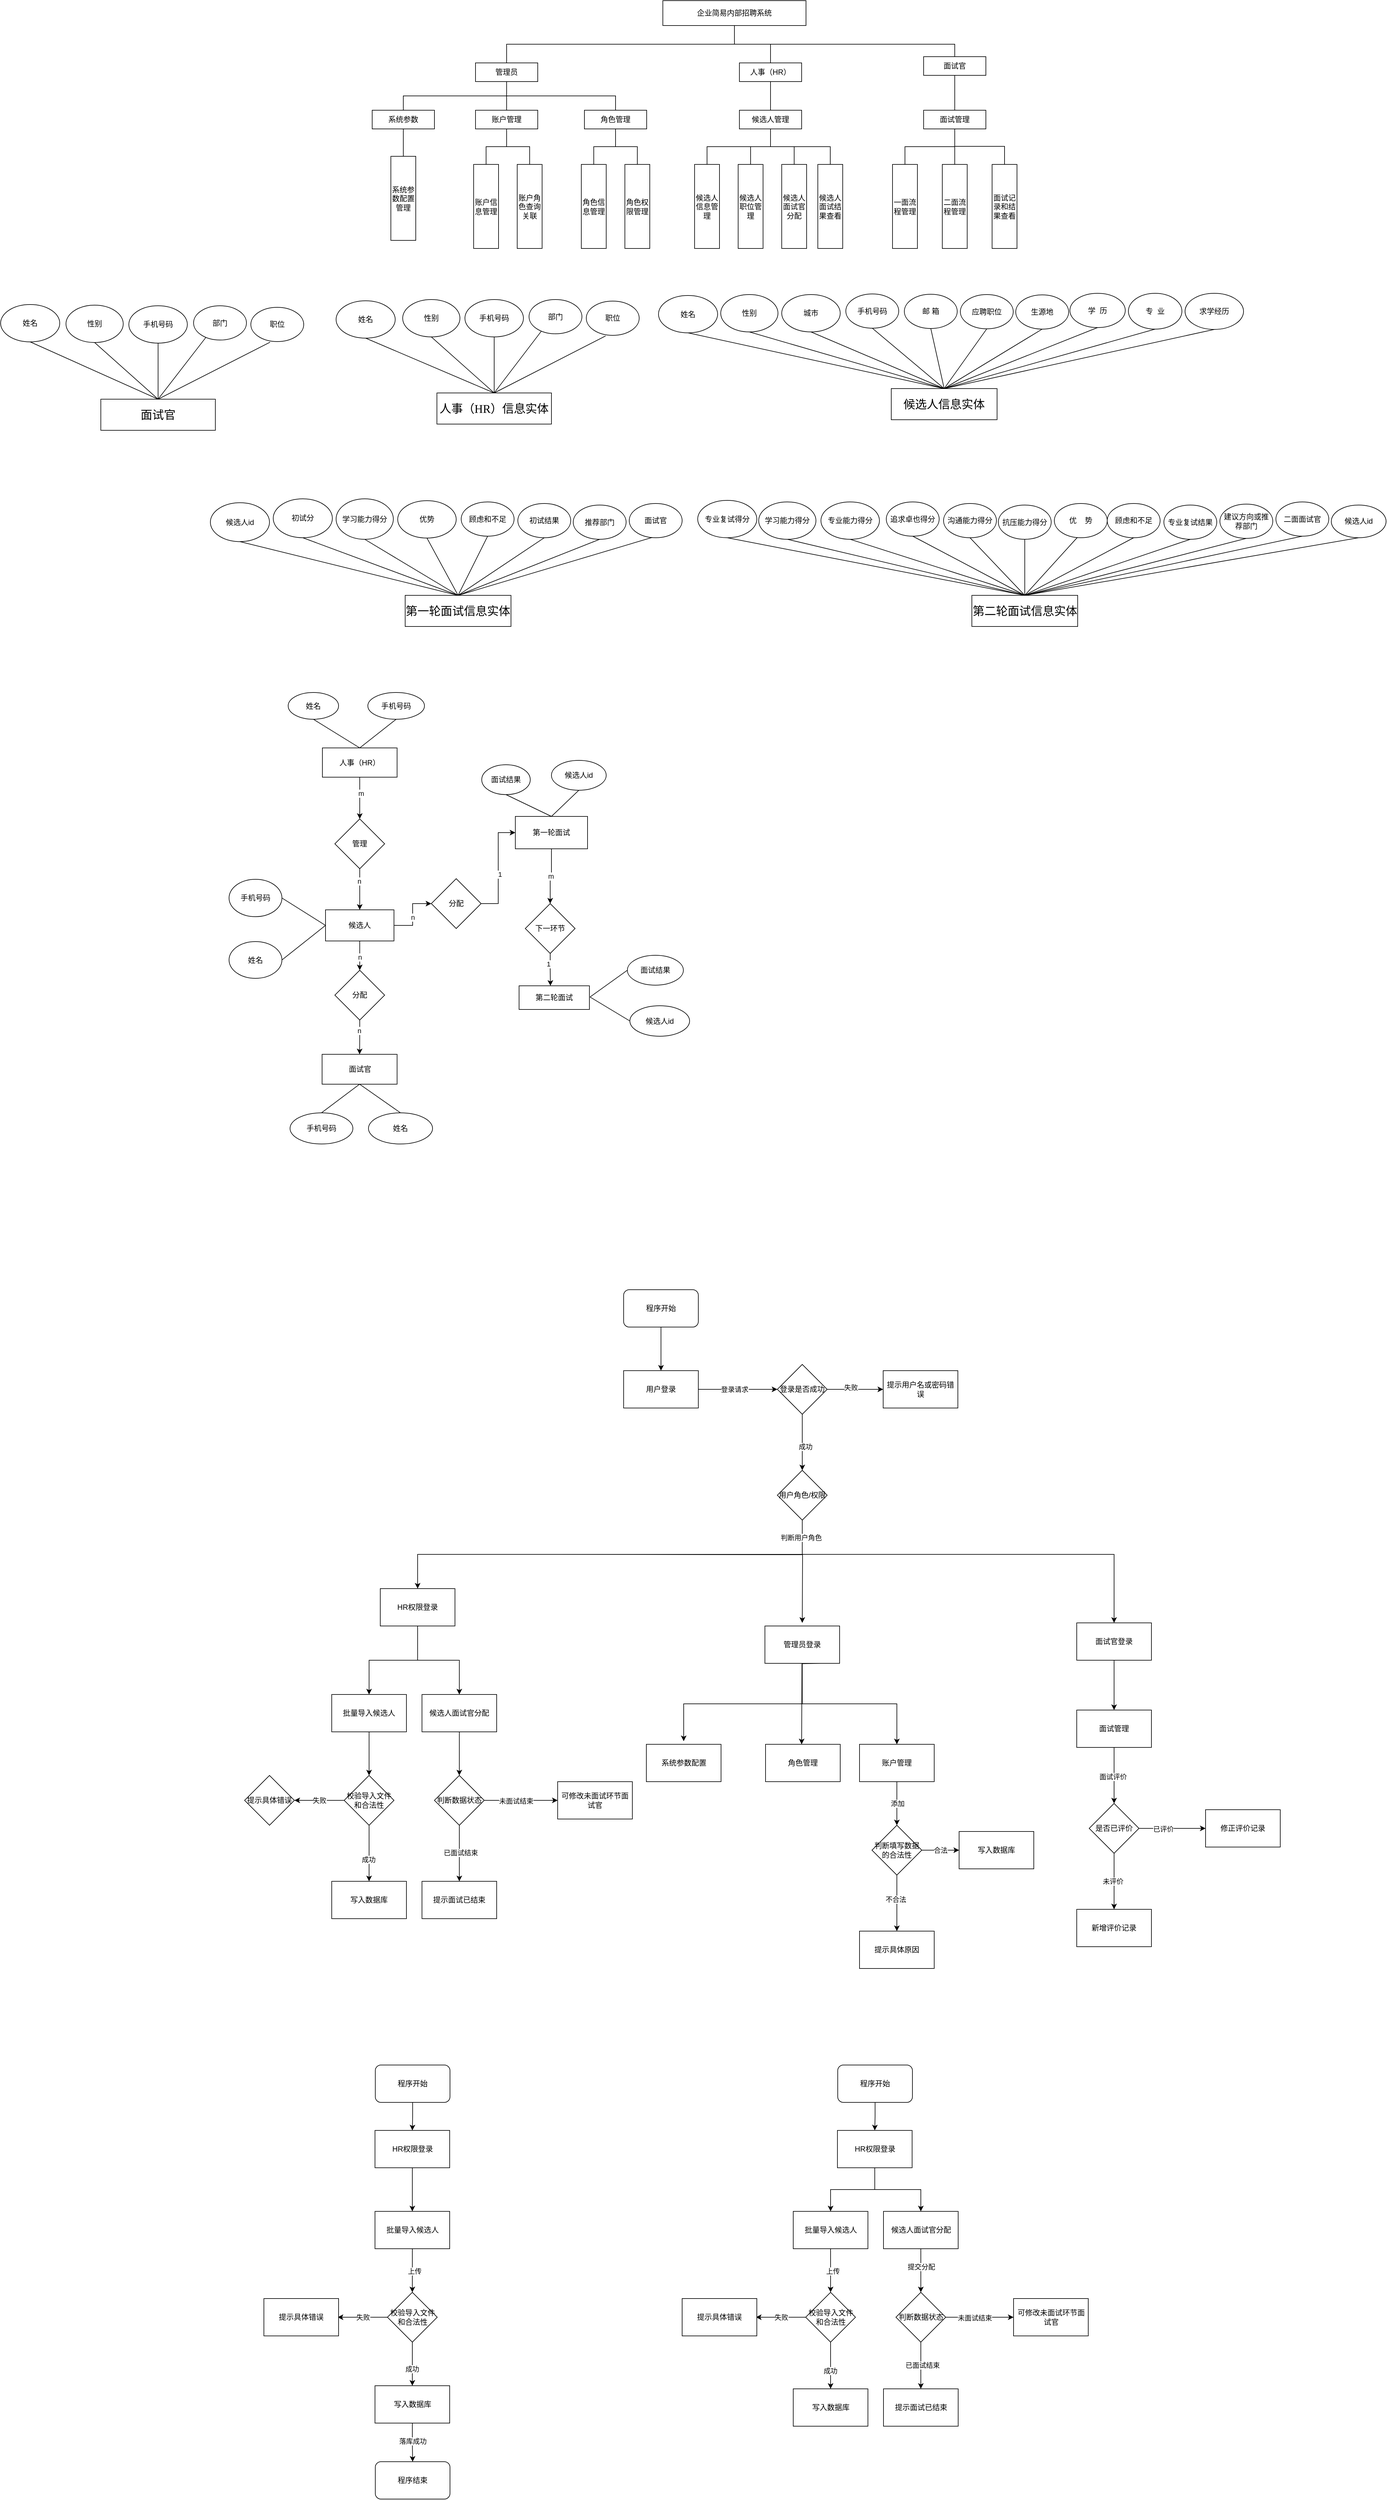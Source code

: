 <mxfile version="21.1.1" type="github">
  <diagram name="第 1 页" id="vMp5FmEjGzmWGoxb78nr">
    <mxGraphModel dx="1964" dy="1785" grid="1" gridSize="10" guides="1" tooltips="1" connect="1" arrows="1" fold="1" page="1" pageScale="1" pageWidth="827" pageHeight="1169" math="0" shadow="0">
      <root>
        <mxCell id="0" />
        <mxCell id="1" parent="0" />
        <mxCell id="QuiFqJqIi-HaTxp3gUGb-55" style="edgeStyle=orthogonalEdgeStyle;rounded=0;orthogonalLoop=1;jettySize=auto;html=1;exitX=0.5;exitY=1;exitDx=0;exitDy=0;endArrow=none;endFill=0;" parent="1" source="QuiFqJqIi-HaTxp3gUGb-3" target="QuiFqJqIi-HaTxp3gUGb-41" edge="1">
          <mxGeometry relative="1" as="geometry">
            <mxPoint x="495" y="30" as="sourcePoint" />
          </mxGeometry>
        </mxCell>
        <mxCell id="QuiFqJqIi-HaTxp3gUGb-56" style="edgeStyle=orthogonalEdgeStyle;rounded=0;orthogonalLoop=1;jettySize=auto;html=1;entryX=0.5;entryY=0;entryDx=0;entryDy=0;endArrow=none;endFill=0;" parent="1" source="QuiFqJqIi-HaTxp3gUGb-3" target="QuiFqJqIi-HaTxp3gUGb-46" edge="1">
          <mxGeometry relative="1" as="geometry" />
        </mxCell>
        <mxCell id="QuiFqJqIi-HaTxp3gUGb-57" style="edgeStyle=orthogonalEdgeStyle;rounded=0;orthogonalLoop=1;jettySize=auto;html=1;exitX=0.5;exitY=1;exitDx=0;exitDy=0;entryX=0.5;entryY=0;entryDx=0;entryDy=0;endArrow=none;endFill=0;" parent="1" source="QuiFqJqIi-HaTxp3gUGb-3" target="QuiFqJqIi-HaTxp3gUGb-47" edge="1">
          <mxGeometry relative="1" as="geometry">
            <mxPoint x="495" y="40" as="sourcePoint" />
            <Array as="points">
              <mxPoint x="532" y="60" />
              <mxPoint x="886" y="60" />
            </Array>
          </mxGeometry>
        </mxCell>
        <mxCell id="QuiFqJqIi-HaTxp3gUGb-3" value="企业简易内部招聘系统" style="rounded=0;whiteSpace=wrap;html=1;" parent="1" vertex="1">
          <mxGeometry x="417" y="-10" width="230" height="40" as="geometry" />
        </mxCell>
        <mxCell id="QuiFqJqIi-HaTxp3gUGb-17" value="" style="edgeStyle=orthogonalEdgeStyle;rounded=0;orthogonalLoop=1;jettySize=auto;html=1;endArrow=none;endFill=0;" parent="1" source="QuiFqJqIi-HaTxp3gUGb-12" target="QuiFqJqIi-HaTxp3gUGb-16" edge="1">
          <mxGeometry relative="1" as="geometry" />
        </mxCell>
        <mxCell id="QuiFqJqIi-HaTxp3gUGb-31" style="edgeStyle=orthogonalEdgeStyle;rounded=0;orthogonalLoop=1;jettySize=auto;html=1;exitX=0.5;exitY=1;exitDx=0;exitDy=0;endArrow=none;endFill=0;" parent="1" source="QuiFqJqIi-HaTxp3gUGb-12" target="QuiFqJqIi-HaTxp3gUGb-18" edge="1">
          <mxGeometry relative="1" as="geometry" />
        </mxCell>
        <mxCell id="QuiFqJqIi-HaTxp3gUGb-12" value="账户管理" style="rounded=0;whiteSpace=wrap;html=1;" parent="1" vertex="1">
          <mxGeometry x="116" y="166" width="100" height="30" as="geometry" />
        </mxCell>
        <mxCell id="QuiFqJqIi-HaTxp3gUGb-32" style="edgeStyle=orthogonalEdgeStyle;rounded=0;orthogonalLoop=1;jettySize=auto;html=1;entryX=0.5;entryY=0;entryDx=0;entryDy=0;endArrow=none;endFill=0;" parent="1" source="QuiFqJqIi-HaTxp3gUGb-13" target="QuiFqJqIi-HaTxp3gUGb-19" edge="1">
          <mxGeometry relative="1" as="geometry" />
        </mxCell>
        <mxCell id="QuiFqJqIi-HaTxp3gUGb-33" style="edgeStyle=orthogonalEdgeStyle;rounded=0;orthogonalLoop=1;jettySize=auto;html=1;entryX=0.5;entryY=0;entryDx=0;entryDy=0;endArrow=none;endFill=0;" parent="1" source="QuiFqJqIi-HaTxp3gUGb-13" target="QuiFqJqIi-HaTxp3gUGb-20" edge="1">
          <mxGeometry relative="1" as="geometry" />
        </mxCell>
        <mxCell id="QuiFqJqIi-HaTxp3gUGb-13" value="角色管理" style="rounded=0;whiteSpace=wrap;html=1;" parent="1" vertex="1">
          <mxGeometry x="291" y="166" width="100" height="30" as="geometry" />
        </mxCell>
        <mxCell id="QuiFqJqIi-HaTxp3gUGb-34" style="edgeStyle=orthogonalEdgeStyle;rounded=0;orthogonalLoop=1;jettySize=auto;html=1;entryX=0.5;entryY=0;entryDx=0;entryDy=0;exitX=0.5;exitY=1;exitDx=0;exitDy=0;endArrow=none;endFill=0;" parent="1" source="QuiFqJqIi-HaTxp3gUGb-14" target="QuiFqJqIi-HaTxp3gUGb-21" edge="1">
          <mxGeometry relative="1" as="geometry" />
        </mxCell>
        <mxCell id="QuiFqJqIi-HaTxp3gUGb-35" style="edgeStyle=orthogonalEdgeStyle;rounded=0;orthogonalLoop=1;jettySize=auto;html=1;entryX=0.5;entryY=0;entryDx=0;entryDy=0;endArrow=none;endFill=0;" parent="1" source="QuiFqJqIi-HaTxp3gUGb-14" target="QuiFqJqIi-HaTxp3gUGb-22" edge="1">
          <mxGeometry relative="1" as="geometry" />
        </mxCell>
        <mxCell id="QuiFqJqIi-HaTxp3gUGb-65" style="edgeStyle=orthogonalEdgeStyle;rounded=0;orthogonalLoop=1;jettySize=auto;html=1;entryX=0.5;entryY=0;entryDx=0;entryDy=0;endArrow=none;endFill=0;" parent="1" source="QuiFqJqIi-HaTxp3gUGb-14" target="QuiFqJqIi-HaTxp3gUGb-23" edge="1">
          <mxGeometry relative="1" as="geometry" />
        </mxCell>
        <mxCell id="QuiFqJqIi-HaTxp3gUGb-66" style="edgeStyle=orthogonalEdgeStyle;rounded=0;orthogonalLoop=1;jettySize=auto;html=1;exitX=0.5;exitY=1;exitDx=0;exitDy=0;endArrow=none;endFill=0;" parent="1" source="QuiFqJqIi-HaTxp3gUGb-14" target="QuiFqJqIi-HaTxp3gUGb-48" edge="1">
          <mxGeometry relative="1" as="geometry" />
        </mxCell>
        <mxCell id="QuiFqJqIi-HaTxp3gUGb-14" value="候选人管理" style="rounded=0;whiteSpace=wrap;html=1;" parent="1" vertex="1">
          <mxGeometry x="540" y="166" width="100" height="30" as="geometry" />
        </mxCell>
        <mxCell id="QuiFqJqIi-HaTxp3gUGb-37" style="edgeStyle=orthogonalEdgeStyle;rounded=0;orthogonalLoop=1;jettySize=auto;html=1;exitX=0.5;exitY=1;exitDx=0;exitDy=0;endArrow=none;endFill=0;" parent="1" source="QuiFqJqIi-HaTxp3gUGb-15" target="QuiFqJqIi-HaTxp3gUGb-24" edge="1">
          <mxGeometry relative="1" as="geometry" />
        </mxCell>
        <mxCell id="QuiFqJqIi-HaTxp3gUGb-38" style="edgeStyle=orthogonalEdgeStyle;rounded=0;orthogonalLoop=1;jettySize=auto;html=1;entryX=0.5;entryY=0;entryDx=0;entryDy=0;endArrow=none;endFill=0;" parent="1" source="QuiFqJqIi-HaTxp3gUGb-15" target="QuiFqJqIi-HaTxp3gUGb-25" edge="1">
          <mxGeometry relative="1" as="geometry" />
        </mxCell>
        <mxCell id="QuiFqJqIi-HaTxp3gUGb-40" style="edgeStyle=orthogonalEdgeStyle;rounded=0;orthogonalLoop=1;jettySize=auto;html=1;entryX=0.5;entryY=0;entryDx=0;entryDy=0;exitX=0.5;exitY=1;exitDx=0;exitDy=0;endArrow=none;endFill=0;" parent="1" source="QuiFqJqIi-HaTxp3gUGb-15" target="QuiFqJqIi-HaTxp3gUGb-39" edge="1">
          <mxGeometry relative="1" as="geometry">
            <mxPoint x="845" y="196" as="sourcePoint" />
            <Array as="points">
              <mxPoint x="886" y="224" />
              <mxPoint x="966" y="224" />
            </Array>
          </mxGeometry>
        </mxCell>
        <mxCell id="QuiFqJqIi-HaTxp3gUGb-15" value="面试管理" style="rounded=0;whiteSpace=wrap;html=1;" parent="1" vertex="1">
          <mxGeometry x="836" y="166" width="100" height="30" as="geometry" />
        </mxCell>
        <mxCell id="QuiFqJqIi-HaTxp3gUGb-16" value="账户信息管理" style="rounded=0;whiteSpace=wrap;html=1;" parent="1" vertex="1">
          <mxGeometry x="113" y="253" width="40" height="135" as="geometry" />
        </mxCell>
        <mxCell id="QuiFqJqIi-HaTxp3gUGb-18" value="账户角色查询关联" style="rounded=0;whiteSpace=wrap;html=1;" parent="1" vertex="1">
          <mxGeometry x="183" y="253" width="40" height="135" as="geometry" />
        </mxCell>
        <mxCell id="QuiFqJqIi-HaTxp3gUGb-19" value="角色信息管理" style="rounded=0;whiteSpace=wrap;html=1;" parent="1" vertex="1">
          <mxGeometry x="286" y="253" width="40" height="135" as="geometry" />
        </mxCell>
        <mxCell id="QuiFqJqIi-HaTxp3gUGb-20" value="角色权限管理" style="rounded=0;whiteSpace=wrap;html=1;" parent="1" vertex="1">
          <mxGeometry x="356" y="253" width="40" height="135" as="geometry" />
        </mxCell>
        <mxCell id="QuiFqJqIi-HaTxp3gUGb-21" value="候选人信息管理" style="rounded=0;whiteSpace=wrap;html=1;" parent="1" vertex="1">
          <mxGeometry x="468" y="253" width="40" height="135" as="geometry" />
        </mxCell>
        <mxCell id="QuiFqJqIi-HaTxp3gUGb-22" value="候选人职位管理" style="rounded=0;whiteSpace=wrap;html=1;" parent="1" vertex="1">
          <mxGeometry x="538" y="253" width="40" height="135" as="geometry" />
        </mxCell>
        <mxCell id="QuiFqJqIi-HaTxp3gUGb-23" value="候选人面试官分配" style="rounded=0;whiteSpace=wrap;html=1;" parent="1" vertex="1">
          <mxGeometry x="608" y="253" width="40" height="135" as="geometry" />
        </mxCell>
        <mxCell id="QuiFqJqIi-HaTxp3gUGb-24" value="一面流程管理" style="rounded=0;whiteSpace=wrap;html=1;" parent="1" vertex="1">
          <mxGeometry x="786" y="253" width="40" height="135" as="geometry" />
        </mxCell>
        <mxCell id="QuiFqJqIi-HaTxp3gUGb-25" value="二面流程管理" style="rounded=0;whiteSpace=wrap;html=1;" parent="1" vertex="1">
          <mxGeometry x="866" y="253" width="40" height="135" as="geometry" />
        </mxCell>
        <mxCell id="QuiFqJqIi-HaTxp3gUGb-39" value="面试记录和结果查看" style="rounded=0;whiteSpace=wrap;html=1;" parent="1" vertex="1">
          <mxGeometry x="946" y="253" width="40" height="135" as="geometry" />
        </mxCell>
        <mxCell id="QuiFqJqIi-HaTxp3gUGb-42" style="edgeStyle=orthogonalEdgeStyle;rounded=0;orthogonalLoop=1;jettySize=auto;html=1;entryX=0.5;entryY=0;entryDx=0;entryDy=0;exitX=0.5;exitY=1;exitDx=0;exitDy=0;endArrow=none;endFill=0;" parent="1" source="QuiFqJqIi-HaTxp3gUGb-41" target="QuiFqJqIi-HaTxp3gUGb-12" edge="1">
          <mxGeometry relative="1" as="geometry" />
        </mxCell>
        <mxCell id="QuiFqJqIi-HaTxp3gUGb-45" style="edgeStyle=orthogonalEdgeStyle;rounded=0;orthogonalLoop=1;jettySize=auto;html=1;entryX=0.5;entryY=0;entryDx=0;entryDy=0;exitX=0.5;exitY=1;exitDx=0;exitDy=0;endArrow=none;endFill=0;" parent="1" source="QuiFqJqIi-HaTxp3gUGb-41" target="QuiFqJqIi-HaTxp3gUGb-13" edge="1">
          <mxGeometry relative="1" as="geometry">
            <mxPoint x="210" y="130" as="sourcePoint" />
          </mxGeometry>
        </mxCell>
        <mxCell id="QuiFqJqIi-HaTxp3gUGb-62" style="edgeStyle=orthogonalEdgeStyle;rounded=0;orthogonalLoop=1;jettySize=auto;html=1;entryX=0.5;entryY=0;entryDx=0;entryDy=0;exitX=0.5;exitY=1;exitDx=0;exitDy=0;endArrow=none;endFill=0;" parent="1" source="QuiFqJqIi-HaTxp3gUGb-41" target="QuiFqJqIi-HaTxp3gUGb-61" edge="1">
          <mxGeometry relative="1" as="geometry" />
        </mxCell>
        <mxCell id="QuiFqJqIi-HaTxp3gUGb-41" value="管理员" style="rounded=0;whiteSpace=wrap;html=1;" parent="1" vertex="1">
          <mxGeometry x="116" y="90" width="100" height="30" as="geometry" />
        </mxCell>
        <mxCell id="QuiFqJqIi-HaTxp3gUGb-53" style="edgeStyle=orthogonalEdgeStyle;rounded=0;orthogonalLoop=1;jettySize=auto;html=1;entryX=0.5;entryY=0;entryDx=0;entryDy=0;endArrow=none;endFill=0;" parent="1" source="QuiFqJqIi-HaTxp3gUGb-46" target="QuiFqJqIi-HaTxp3gUGb-14" edge="1">
          <mxGeometry relative="1" as="geometry" />
        </mxCell>
        <mxCell id="QuiFqJqIi-HaTxp3gUGb-46" value="人事（HR）" style="rounded=0;whiteSpace=wrap;html=1;" parent="1" vertex="1">
          <mxGeometry x="540" y="90" width="100" height="30" as="geometry" />
        </mxCell>
        <mxCell id="QuiFqJqIi-HaTxp3gUGb-54" style="edgeStyle=orthogonalEdgeStyle;rounded=0;orthogonalLoop=1;jettySize=auto;html=1;entryX=0.5;entryY=0;entryDx=0;entryDy=0;endArrow=none;endFill=0;" parent="1" source="QuiFqJqIi-HaTxp3gUGb-47" target="QuiFqJqIi-HaTxp3gUGb-15" edge="1">
          <mxGeometry relative="1" as="geometry" />
        </mxCell>
        <mxCell id="QuiFqJqIi-HaTxp3gUGb-47" value="面试官" style="rounded=0;whiteSpace=wrap;html=1;" parent="1" vertex="1">
          <mxGeometry x="836" y="80" width="100" height="30" as="geometry" />
        </mxCell>
        <mxCell id="QuiFqJqIi-HaTxp3gUGb-48" value="候选人面试结果查看" style="rounded=0;whiteSpace=wrap;html=1;" parent="1" vertex="1">
          <mxGeometry x="666" y="253" width="40" height="135" as="geometry" />
        </mxCell>
        <mxCell id="QuiFqJqIi-HaTxp3gUGb-64" style="edgeStyle=orthogonalEdgeStyle;rounded=0;orthogonalLoop=1;jettySize=auto;html=1;entryX=0.5;entryY=0;entryDx=0;entryDy=0;endArrow=none;endFill=0;" parent="1" source="QuiFqJqIi-HaTxp3gUGb-61" target="QuiFqJqIi-HaTxp3gUGb-63" edge="1">
          <mxGeometry relative="1" as="geometry" />
        </mxCell>
        <mxCell id="QuiFqJqIi-HaTxp3gUGb-61" value="系统参数" style="rounded=0;whiteSpace=wrap;html=1;" parent="1" vertex="1">
          <mxGeometry x="-50" y="166" width="100" height="30" as="geometry" />
        </mxCell>
        <mxCell id="QuiFqJqIi-HaTxp3gUGb-63" value="系统参数配置管理" style="rounded=0;whiteSpace=wrap;html=1;" parent="1" vertex="1">
          <mxGeometry x="-20" y="240" width="40" height="135" as="geometry" />
        </mxCell>
        <mxCell id="QuiFqJqIi-HaTxp3gUGb-67" value="&lt;p style=&quot;margin-left: 0pt; text-align: justify; line-height: 28px; font-family: &amp;quot;Times New Roman&amp;quot;; font-size: 14pt;&quot; class=&quot;MsoNormal&quot;&gt;人事&lt;span style=&quot;font-size: 14pt;&quot;&gt;&lt;font face=&quot;仿宋&quot;&gt;（&lt;/font&gt;&lt;/span&gt;&lt;span style=&quot;font-family: 仿宋; font-size: 14pt;&quot;&gt;HR&lt;/span&gt;&lt;span style=&quot;font-size: 14pt;&quot;&gt;&lt;font face=&quot;仿宋&quot;&gt;）&lt;/font&gt;&lt;/span&gt;&lt;span style=&quot;font-family: 仿宋; font-size: 14pt;&quot;&gt;信息实体&lt;/span&gt;&lt;/p&gt;" style="rounded=0;whiteSpace=wrap;html=1;" parent="1" vertex="1">
          <mxGeometry x="54" y="620" width="184" height="50" as="geometry" />
        </mxCell>
        <mxCell id="QuiFqJqIi-HaTxp3gUGb-68" value="姓名" style="ellipse;whiteSpace=wrap;html=1;" parent="1" vertex="1">
          <mxGeometry x="-108" y="472" width="95" height="60" as="geometry" />
        </mxCell>
        <mxCell id="QuiFqJqIi-HaTxp3gUGb-69" value="性别" style="ellipse;whiteSpace=wrap;html=1;" parent="1" vertex="1">
          <mxGeometry x="-1" y="470" width="92" height="60" as="geometry" />
        </mxCell>
        <mxCell id="QuiFqJqIi-HaTxp3gUGb-73" value="" style="endArrow=none;html=1;rounded=0;exitX=0.5;exitY=0;exitDx=0;exitDy=0;entryX=0.5;entryY=1;entryDx=0;entryDy=0;" parent="1" source="QuiFqJqIi-HaTxp3gUGb-67" target="QuiFqJqIi-HaTxp3gUGb-68" edge="1">
          <mxGeometry width="50" height="50" relative="1" as="geometry">
            <mxPoint x="-70" y="590" as="sourcePoint" />
            <mxPoint x="-20" y="540" as="targetPoint" />
          </mxGeometry>
        </mxCell>
        <mxCell id="QuiFqJqIi-HaTxp3gUGb-74" value="" style="endArrow=none;html=1;rounded=0;exitX=0.5;exitY=0;exitDx=0;exitDy=0;entryX=0.5;entryY=1;entryDx=0;entryDy=0;" parent="1" source="QuiFqJqIi-HaTxp3gUGb-67" target="QuiFqJqIi-HaTxp3gUGb-69" edge="1">
          <mxGeometry width="50" height="50" relative="1" as="geometry">
            <mxPoint x="90" y="580" as="sourcePoint" />
            <mxPoint x="140" y="530" as="targetPoint" />
          </mxGeometry>
        </mxCell>
        <mxCell id="QuiFqJqIi-HaTxp3gUGb-76" value="手机号码" style="ellipse;whiteSpace=wrap;html=1;" parent="1" vertex="1">
          <mxGeometry x="99" y="470" width="94" height="60" as="geometry" />
        </mxCell>
        <mxCell id="QuiFqJqIi-HaTxp3gUGb-77" value="部门" style="ellipse;whiteSpace=wrap;html=1;" parent="1" vertex="1">
          <mxGeometry x="202" y="470" width="85" height="55" as="geometry" />
        </mxCell>
        <mxCell id="QuiFqJqIi-HaTxp3gUGb-78" value="" style="endArrow=none;html=1;rounded=0;entryX=0.5;entryY=1;entryDx=0;entryDy=0;" parent="1" target="QuiFqJqIi-HaTxp3gUGb-76" edge="1" source="QuiFqJqIi-HaTxp3gUGb-67">
          <mxGeometry width="50" height="50" relative="1" as="geometry">
            <mxPoint x="110" y="620" as="sourcePoint" />
            <mxPoint x="160" y="570" as="targetPoint" />
          </mxGeometry>
        </mxCell>
        <mxCell id="QuiFqJqIi-HaTxp3gUGb-79" value="" style="endArrow=none;html=1;rounded=0;entryX=0.232;entryY=0.925;entryDx=0;entryDy=0;entryPerimeter=0;exitX=0.5;exitY=0;exitDx=0;exitDy=0;" parent="1" target="QuiFqJqIi-HaTxp3gUGb-77" edge="1" source="QuiFqJqIi-HaTxp3gUGb-67">
          <mxGeometry width="50" height="50" relative="1" as="geometry">
            <mxPoint x="116" y="620" as="sourcePoint" />
            <mxPoint x="260" y="530" as="targetPoint" />
          </mxGeometry>
        </mxCell>
        <mxCell id="QuiFqJqIi-HaTxp3gUGb-81" value="职位" style="ellipse;whiteSpace=wrap;html=1;" parent="1" vertex="1">
          <mxGeometry x="294" y="472.5" width="85" height="55" as="geometry" />
        </mxCell>
        <mxCell id="QuiFqJqIi-HaTxp3gUGb-82" value="" style="endArrow=none;html=1;rounded=0;entryX=0.365;entryY=1.018;entryDx=0;entryDy=0;entryPerimeter=0;exitX=0.5;exitY=0;exitDx=0;exitDy=0;" parent="1" target="QuiFqJqIi-HaTxp3gUGb-81" edge="1" source="QuiFqJqIi-HaTxp3gUGb-67">
          <mxGeometry width="50" height="50" relative="1" as="geometry">
            <mxPoint x="120" y="620" as="sourcePoint" />
            <mxPoint x="267" y="531" as="targetPoint" />
          </mxGeometry>
        </mxCell>
        <mxCell id="QuiFqJqIi-HaTxp3gUGb-83" value="&lt;p style=&quot;margin-left: 0pt; text-align: justify; line-height: 28px; font-family: &amp;quot;Times New Roman&amp;quot;; font-size: 14pt;&quot; class=&quot;MsoNormal&quot;&gt;候选人信息实体&lt;/p&gt;" style="rounded=0;whiteSpace=wrap;html=1;" parent="1" vertex="1">
          <mxGeometry x="784" y="613" width="170" height="50" as="geometry" />
        </mxCell>
        <mxCell id="QuiFqJqIi-HaTxp3gUGb-84" value="姓名" style="ellipse;whiteSpace=wrap;html=1;" parent="1" vertex="1">
          <mxGeometry x="410" y="463.5" width="95" height="60" as="geometry" />
        </mxCell>
        <mxCell id="QuiFqJqIi-HaTxp3gUGb-85" value="性别" style="ellipse;whiteSpace=wrap;html=1;" parent="1" vertex="1">
          <mxGeometry x="510" y="462" width="92" height="60" as="geometry" />
        </mxCell>
        <mxCell id="QuiFqJqIi-HaTxp3gUGb-86" value="" style="endArrow=none;html=1;rounded=0;exitX=0.5;exitY=0;exitDx=0;exitDy=0;entryX=0.5;entryY=1;entryDx=0;entryDy=0;" parent="1" target="QuiFqJqIi-HaTxp3gUGb-85" edge="1" source="QuiFqJqIi-HaTxp3gUGb-83">
          <mxGeometry width="50" height="50" relative="1" as="geometry">
            <mxPoint x="810" y="610" as="sourcePoint" />
            <mxPoint x="848" y="520" as="targetPoint" />
          </mxGeometry>
        </mxCell>
        <mxCell id="QuiFqJqIi-HaTxp3gUGb-87" value="城市" style="ellipse;whiteSpace=wrap;html=1;" parent="1" vertex="1">
          <mxGeometry x="608" y="462" width="94" height="60" as="geometry" />
        </mxCell>
        <mxCell id="QuiFqJqIi-HaTxp3gUGb-88" value="手机号码" style="ellipse;whiteSpace=wrap;html=1;" parent="1" vertex="1">
          <mxGeometry x="711" y="461" width="85" height="55" as="geometry" />
        </mxCell>
        <mxCell id="QuiFqJqIi-HaTxp3gUGb-89" value="" style="endArrow=none;html=1;rounded=0;entryX=0.5;entryY=1;entryDx=0;entryDy=0;exitX=0.5;exitY=0;exitDx=0;exitDy=0;" parent="1" target="QuiFqJqIi-HaTxp3gUGb-87" edge="1" source="QuiFqJqIi-HaTxp3gUGb-83">
          <mxGeometry width="50" height="50" relative="1" as="geometry">
            <mxPoint x="830" y="610" as="sourcePoint" />
            <mxPoint x="868" y="560" as="targetPoint" />
          </mxGeometry>
        </mxCell>
        <mxCell id="QuiFqJqIi-HaTxp3gUGb-90" value="" style="endArrow=none;html=1;rounded=0;entryX=0.5;entryY=1;entryDx=0;entryDy=0;exitX=0.5;exitY=0;exitDx=0;exitDy=0;" parent="1" target="QuiFqJqIi-HaTxp3gUGb-88" edge="1" source="QuiFqJqIi-HaTxp3gUGb-83">
          <mxGeometry width="50" height="50" relative="1" as="geometry">
            <mxPoint x="830" y="610" as="sourcePoint" />
            <mxPoint x="968" y="520" as="targetPoint" />
          </mxGeometry>
        </mxCell>
        <mxCell id="QuiFqJqIi-HaTxp3gUGb-91" value="邮 箱" style="ellipse;whiteSpace=wrap;html=1;" parent="1" vertex="1">
          <mxGeometry x="805" y="461.5" width="85" height="55" as="geometry" />
        </mxCell>
        <mxCell id="QuiFqJqIi-HaTxp3gUGb-92" value="" style="endArrow=none;html=1;rounded=0;entryX=0.5;entryY=1;entryDx=0;entryDy=0;exitX=0.5;exitY=0;exitDx=0;exitDy=0;" parent="1" target="QuiFqJqIi-HaTxp3gUGb-91" edge="1" source="QuiFqJqIi-HaTxp3gUGb-83">
          <mxGeometry width="50" height="50" relative="1" as="geometry">
            <mxPoint x="839" y="610" as="sourcePoint" />
            <mxPoint x="975" y="521" as="targetPoint" />
          </mxGeometry>
        </mxCell>
        <mxCell id="QuiFqJqIi-HaTxp3gUGb-93" value="" style="endArrow=none;html=1;rounded=0;exitX=0.5;exitY=0;exitDx=0;exitDy=0;entryX=0.5;entryY=1;entryDx=0;entryDy=0;" parent="1" target="QuiFqJqIi-HaTxp3gUGb-84" edge="1" source="QuiFqJqIi-HaTxp3gUGb-83">
          <mxGeometry width="50" height="50" relative="1" as="geometry">
            <mxPoint x="807" y="611" as="sourcePoint" />
            <mxPoint x="647" y="530" as="targetPoint" />
          </mxGeometry>
        </mxCell>
        <mxCell id="QuiFqJqIi-HaTxp3gUGb-94" value="应聘职位" style="ellipse;whiteSpace=wrap;html=1;" parent="1" vertex="1">
          <mxGeometry x="895" y="462" width="85" height="55" as="geometry" />
        </mxCell>
        <mxCell id="QuiFqJqIi-HaTxp3gUGb-95" value="生源地" style="ellipse;whiteSpace=wrap;html=1;" parent="1" vertex="1">
          <mxGeometry x="984" y="462.5" width="85" height="55" as="geometry" />
        </mxCell>
        <mxCell id="QuiFqJqIi-HaTxp3gUGb-96" value="" style="endArrow=none;html=1;rounded=0;exitX=0.5;exitY=0;exitDx=0;exitDy=0;entryX=0.5;entryY=1;entryDx=0;entryDy=0;" parent="1" source="QuiFqJqIi-HaTxp3gUGb-83" target="QuiFqJqIi-HaTxp3gUGb-94" edge="1">
          <mxGeometry width="50" height="50" relative="1" as="geometry">
            <mxPoint x="852" y="607" as="sourcePoint" />
            <mxPoint x="1050" y="520" as="targetPoint" />
          </mxGeometry>
        </mxCell>
        <mxCell id="QuiFqJqIi-HaTxp3gUGb-97" value="学&amp;nbsp; 历" style="ellipse;whiteSpace=wrap;html=1;" parent="1" vertex="1">
          <mxGeometry x="1071" y="460" width="89" height="55" as="geometry" />
        </mxCell>
        <mxCell id="QuiFqJqIi-HaTxp3gUGb-98" value="专&amp;nbsp; 业" style="ellipse;whiteSpace=wrap;html=1;" parent="1" vertex="1">
          <mxGeometry x="1165" y="460" width="86" height="57.5" as="geometry" />
        </mxCell>
        <mxCell id="QuiFqJqIi-HaTxp3gUGb-99" value="求学经历" style="ellipse;whiteSpace=wrap;html=1;" parent="1" vertex="1">
          <mxGeometry x="1256" y="460" width="94" height="58" as="geometry" />
        </mxCell>
        <mxCell id="QuiFqJqIi-HaTxp3gUGb-100" value="" style="endArrow=none;html=1;rounded=0;entryX=0.5;entryY=1;entryDx=0;entryDy=0;exitX=0.5;exitY=0;exitDx=0;exitDy=0;" parent="1" source="QuiFqJqIi-HaTxp3gUGb-83" target="QuiFqJqIi-HaTxp3gUGb-97" edge="1">
          <mxGeometry width="50" height="50" relative="1" as="geometry">
            <mxPoint x="862" y="617" as="sourcePoint" />
            <mxPoint x="1060" y="530" as="targetPoint" />
          </mxGeometry>
        </mxCell>
        <mxCell id="QuiFqJqIi-HaTxp3gUGb-101" value="" style="endArrow=none;html=1;rounded=0;entryX=0.5;entryY=1;entryDx=0;entryDy=0;exitX=0.5;exitY=0;exitDx=0;exitDy=0;" parent="1" target="QuiFqJqIi-HaTxp3gUGb-98" edge="1" source="QuiFqJqIi-HaTxp3gUGb-83">
          <mxGeometry width="50" height="50" relative="1" as="geometry">
            <mxPoint x="830" y="610" as="sourcePoint" />
            <mxPoint x="1214" y="526" as="targetPoint" />
          </mxGeometry>
        </mxCell>
        <mxCell id="QuiFqJqIi-HaTxp3gUGb-102" value="" style="endArrow=none;html=1;rounded=0;entryX=0.5;entryY=1;entryDx=0;entryDy=0;exitX=0.5;exitY=0;exitDx=0;exitDy=0;" parent="1" target="QuiFqJqIi-HaTxp3gUGb-99" edge="1" source="QuiFqJqIi-HaTxp3gUGb-83">
          <mxGeometry width="50" height="50" relative="1" as="geometry">
            <mxPoint x="830" y="610" as="sourcePoint" />
            <mxPoint x="1324" y="526" as="targetPoint" />
          </mxGeometry>
        </mxCell>
        <mxCell id="QuiFqJqIi-HaTxp3gUGb-103" value="" style="endArrow=none;html=1;rounded=0;exitX=0.5;exitY=0;exitDx=0;exitDy=0;entryX=0.5;entryY=1;entryDx=0;entryDy=0;" parent="1" source="QuiFqJqIi-HaTxp3gUGb-83" edge="1" target="QuiFqJqIi-HaTxp3gUGb-95">
          <mxGeometry width="50" height="50" relative="1" as="geometry">
            <mxPoint x="1020" y="570" as="sourcePoint" />
            <mxPoint x="1030" y="520" as="targetPoint" />
          </mxGeometry>
        </mxCell>
        <mxCell id="QuiFqJqIi-HaTxp3gUGb-104" value="&lt;p style=&quot;margin-left: 0pt; text-align: justify; line-height: 28px; font-family: &amp;quot;Times New Roman&amp;quot;; font-size: 14pt;&quot; class=&quot;MsoNormal&quot;&gt;第一轮面试信息实体&lt;/p&gt;" style="rounded=0;whiteSpace=wrap;html=1;" parent="1" vertex="1">
          <mxGeometry x="3" y="945" width="170" height="50" as="geometry" />
        </mxCell>
        <mxCell id="QuiFqJqIi-HaTxp3gUGb-105" value="初试分" style="ellipse;whiteSpace=wrap;html=1;" parent="1" vertex="1">
          <mxGeometry x="-209" y="790" width="95" height="62.5" as="geometry" />
        </mxCell>
        <mxCell id="QuiFqJqIi-HaTxp3gUGb-106" value="学习能力得分" style="ellipse;whiteSpace=wrap;html=1;" parent="1" vertex="1">
          <mxGeometry x="-108" y="790" width="92" height="65" as="geometry" />
        </mxCell>
        <mxCell id="QuiFqJqIi-HaTxp3gUGb-107" value="" style="endArrow=none;html=1;rounded=0;entryX=0.5;entryY=1;entryDx=0;entryDy=0;exitX=0.5;exitY=0;exitDx=0;exitDy=0;" parent="1" source="QuiFqJqIi-HaTxp3gUGb-104" target="QuiFqJqIi-HaTxp3gUGb-106" edge="1">
          <mxGeometry width="50" height="50" relative="1" as="geometry">
            <mxPoint x="160" y="940" as="sourcePoint" />
            <mxPoint x="184" y="855" as="targetPoint" />
          </mxGeometry>
        </mxCell>
        <mxCell id="QuiFqJqIi-HaTxp3gUGb-108" value="优势" style="ellipse;whiteSpace=wrap;html=1;" parent="1" vertex="1">
          <mxGeometry x="-9" y="793" width="94" height="60" as="geometry" />
        </mxCell>
        <mxCell id="QuiFqJqIi-HaTxp3gUGb-109" value="顾虑和不足" style="ellipse;whiteSpace=wrap;html=1;" parent="1" vertex="1">
          <mxGeometry x="93" y="795" width="85" height="55" as="geometry" />
        </mxCell>
        <mxCell id="QuiFqJqIi-HaTxp3gUGb-110" value="" style="endArrow=none;html=1;rounded=0;entryX=0.5;entryY=1;entryDx=0;entryDy=0;exitX=0.5;exitY=0;exitDx=0;exitDy=0;" parent="1" target="QuiFqJqIi-HaTxp3gUGb-108" edge="1" source="QuiFqJqIi-HaTxp3gUGb-104">
          <mxGeometry width="50" height="50" relative="1" as="geometry">
            <mxPoint x="154" y="945" as="sourcePoint" />
            <mxPoint x="204" y="895" as="targetPoint" />
          </mxGeometry>
        </mxCell>
        <mxCell id="QuiFqJqIi-HaTxp3gUGb-111" value="" style="endArrow=none;html=1;rounded=0;entryX=0.5;entryY=1;entryDx=0;entryDy=0;exitX=0.5;exitY=0;exitDx=0;exitDy=0;" parent="1" target="QuiFqJqIi-HaTxp3gUGb-109" edge="1" source="QuiFqJqIi-HaTxp3gUGb-104">
          <mxGeometry width="50" height="50" relative="1" as="geometry">
            <mxPoint x="160" y="945" as="sourcePoint" />
            <mxPoint x="304" y="855" as="targetPoint" />
          </mxGeometry>
        </mxCell>
        <mxCell id="QuiFqJqIi-HaTxp3gUGb-112" value="初试结果" style="ellipse;whiteSpace=wrap;html=1;" parent="1" vertex="1">
          <mxGeometry x="184" y="797.5" width="85" height="55" as="geometry" />
        </mxCell>
        <mxCell id="QuiFqJqIi-HaTxp3gUGb-113" value="" style="endArrow=none;html=1;rounded=0;entryX=0.5;entryY=1;entryDx=0;entryDy=0;exitX=0.5;exitY=0;exitDx=0;exitDy=0;" parent="1" target="QuiFqJqIi-HaTxp3gUGb-112" edge="1" source="QuiFqJqIi-HaTxp3gUGb-104">
          <mxGeometry width="50" height="50" relative="1" as="geometry">
            <mxPoint x="164" y="945" as="sourcePoint" />
            <mxPoint x="311" y="856" as="targetPoint" />
          </mxGeometry>
        </mxCell>
        <mxCell id="QuiFqJqIi-HaTxp3gUGb-114" value="" style="endArrow=none;html=1;rounded=0;entryX=0.5;entryY=1;entryDx=0;entryDy=0;exitX=0.5;exitY=0;exitDx=0;exitDy=0;" parent="1" source="QuiFqJqIi-HaTxp3gUGb-104" target="QuiFqJqIi-HaTxp3gUGb-105" edge="1">
          <mxGeometry width="50" height="50" relative="1" as="geometry">
            <mxPoint x="163" y="940" as="sourcePoint" />
            <mxPoint x="-17" y="865" as="targetPoint" />
          </mxGeometry>
        </mxCell>
        <mxCell id="QuiFqJqIi-HaTxp3gUGb-115" value="推荐部门" style="ellipse;whiteSpace=wrap;html=1;" parent="1" vertex="1">
          <mxGeometry x="273" y="800" width="85" height="55" as="geometry" />
        </mxCell>
        <mxCell id="QuiFqJqIi-HaTxp3gUGb-116" value="面试官" style="ellipse;whiteSpace=wrap;html=1;" parent="1" vertex="1">
          <mxGeometry x="363" y="797.5" width="85" height="55" as="geometry" />
        </mxCell>
        <mxCell id="QuiFqJqIi-HaTxp3gUGb-117" value="" style="endArrow=none;html=1;rounded=0;exitX=0.5;exitY=0;exitDx=0;exitDy=0;entryX=0.5;entryY=1;entryDx=0;entryDy=0;" parent="1" target="QuiFqJqIi-HaTxp3gUGb-115" edge="1" source="QuiFqJqIi-HaTxp3gUGb-104">
          <mxGeometry width="50" height="50" relative="1" as="geometry">
            <mxPoint x="176.98" y="945" as="sourcePoint" />
            <mxPoint x="386" y="855" as="targetPoint" />
          </mxGeometry>
        </mxCell>
        <mxCell id="QuiFqJqIi-HaTxp3gUGb-124" value="" style="endArrow=none;html=1;rounded=0;exitX=0.5;exitY=0;exitDx=0;exitDy=0;entryX=0.435;entryY=0.991;entryDx=0;entryDy=0;entryPerimeter=0;" parent="1" target="QuiFqJqIi-HaTxp3gUGb-116" edge="1" source="QuiFqJqIi-HaTxp3gUGb-104">
          <mxGeometry width="50" height="50" relative="1" as="geometry">
            <mxPoint x="191.94" y="945" as="sourcePoint" />
            <mxPoint x="366" y="855" as="targetPoint" />
          </mxGeometry>
        </mxCell>
        <mxCell id="QuiFqJqIi-HaTxp3gUGb-125" value="&lt;p style=&quot;margin-left: 0pt; text-align: justify; line-height: 28px; font-family: &amp;quot;Times New Roman&amp;quot;; font-size: 14pt;&quot; class=&quot;MsoNormal&quot;&gt;第二轮面试信息实体&lt;/p&gt;" style="rounded=0;whiteSpace=wrap;html=1;" parent="1" vertex="1">
          <mxGeometry x="913.5" y="945" width="170" height="50" as="geometry" />
        </mxCell>
        <mxCell id="QuiFqJqIi-HaTxp3gUGb-126" value="专业复试得分" style="ellipse;whiteSpace=wrap;html=1;" parent="1" vertex="1">
          <mxGeometry x="473" y="792.5" width="95" height="60" as="geometry" />
        </mxCell>
        <mxCell id="QuiFqJqIi-HaTxp3gUGb-127" value="学习能力得分" style="ellipse;whiteSpace=wrap;html=1;" parent="1" vertex="1">
          <mxGeometry x="571" y="795" width="92" height="60" as="geometry" />
        </mxCell>
        <mxCell id="QuiFqJqIi-HaTxp3gUGb-128" value="" style="endArrow=none;html=1;rounded=0;exitX=0.5;exitY=0;exitDx=0;exitDy=0;entryX=0.5;entryY=1;entryDx=0;entryDy=0;" parent="1" source="QuiFqJqIi-HaTxp3gUGb-125" target="QuiFqJqIi-HaTxp3gUGb-127" edge="1">
          <mxGeometry width="50" height="50" relative="1" as="geometry">
            <mxPoint x="874" y="945" as="sourcePoint" />
            <mxPoint x="912" y="855" as="targetPoint" />
          </mxGeometry>
        </mxCell>
        <mxCell id="QuiFqJqIi-HaTxp3gUGb-129" value="专业能力得分" style="ellipse;whiteSpace=wrap;html=1;" parent="1" vertex="1">
          <mxGeometry x="671" y="795" width="94" height="60" as="geometry" />
        </mxCell>
        <mxCell id="QuiFqJqIi-HaTxp3gUGb-130" value="追求卓也得分" style="ellipse;whiteSpace=wrap;html=1;" parent="1" vertex="1">
          <mxGeometry x="776" y="795" width="85" height="55" as="geometry" />
        </mxCell>
        <mxCell id="QuiFqJqIi-HaTxp3gUGb-131" value="" style="endArrow=none;html=1;rounded=0;entryX=0.5;entryY=1;entryDx=0;entryDy=0;" parent="1" target="QuiFqJqIi-HaTxp3gUGb-129" edge="1">
          <mxGeometry width="50" height="50" relative="1" as="geometry">
            <mxPoint x="1000" y="945" as="sourcePoint" />
            <mxPoint x="932" y="895" as="targetPoint" />
          </mxGeometry>
        </mxCell>
        <mxCell id="QuiFqJqIi-HaTxp3gUGb-132" value="" style="endArrow=none;html=1;rounded=0;entryX=0.5;entryY=1;entryDx=0;entryDy=0;exitX=0.5;exitY=0;exitDx=0;exitDy=0;" parent="1" source="QuiFqJqIi-HaTxp3gUGb-125" target="QuiFqJqIi-HaTxp3gUGb-130" edge="1">
          <mxGeometry width="50" height="50" relative="1" as="geometry">
            <mxPoint x="992" y="950" as="sourcePoint" />
            <mxPoint x="1032" y="855" as="targetPoint" />
          </mxGeometry>
        </mxCell>
        <mxCell id="QuiFqJqIi-HaTxp3gUGb-133" value="沟通能力得分" style="ellipse;whiteSpace=wrap;html=1;" parent="1" vertex="1">
          <mxGeometry x="868" y="797.5" width="85" height="55" as="geometry" />
        </mxCell>
        <mxCell id="QuiFqJqIi-HaTxp3gUGb-134" value="" style="endArrow=none;html=1;rounded=0;entryX=0.5;entryY=1;entryDx=0;entryDy=0;exitX=0.5;exitY=0;exitDx=0;exitDy=0;" parent="1" source="QuiFqJqIi-HaTxp3gUGb-125" target="QuiFqJqIi-HaTxp3gUGb-133" edge="1">
          <mxGeometry width="50" height="50" relative="1" as="geometry">
            <mxPoint x="892" y="945" as="sourcePoint" />
            <mxPoint x="1039" y="856" as="targetPoint" />
          </mxGeometry>
        </mxCell>
        <mxCell id="QuiFqJqIi-HaTxp3gUGb-135" value="" style="endArrow=none;html=1;rounded=0;exitX=0.5;exitY=0;exitDx=0;exitDy=0;entryX=0.5;entryY=1;entryDx=0;entryDy=0;" parent="1" source="QuiFqJqIi-HaTxp3gUGb-125" target="QuiFqJqIi-HaTxp3gUGb-126" edge="1">
          <mxGeometry width="50" height="50" relative="1" as="geometry">
            <mxPoint x="871" y="946" as="sourcePoint" />
            <mxPoint x="711" y="865" as="targetPoint" />
          </mxGeometry>
        </mxCell>
        <mxCell id="QuiFqJqIi-HaTxp3gUGb-136" value="抗压能力得分" style="ellipse;whiteSpace=wrap;html=1;" parent="1" vertex="1">
          <mxGeometry x="956" y="800" width="85" height="55" as="geometry" />
        </mxCell>
        <mxCell id="QuiFqJqIi-HaTxp3gUGb-137" value="优&amp;nbsp; &amp;nbsp; 势" style="ellipse;whiteSpace=wrap;html=1;" parent="1" vertex="1">
          <mxGeometry x="1046" y="797.5" width="85" height="55" as="geometry" />
        </mxCell>
        <mxCell id="QuiFqJqIi-HaTxp3gUGb-138" value="" style="endArrow=none;html=1;rounded=0;exitX=0.5;exitY=0;exitDx=0;exitDy=0;entryX=0.5;entryY=1;entryDx=0;entryDy=0;" parent="1" source="QuiFqJqIi-HaTxp3gUGb-125" target="QuiFqJqIi-HaTxp3gUGb-136" edge="1">
          <mxGeometry width="50" height="50" relative="1" as="geometry">
            <mxPoint x="904.98" y="945" as="sourcePoint" />
            <mxPoint x="1114" y="855" as="targetPoint" />
          </mxGeometry>
        </mxCell>
        <mxCell id="QuiFqJqIi-HaTxp3gUGb-139" value="" style="endArrow=none;html=1;rounded=0;exitX=0.5;exitY=0;exitDx=0;exitDy=0;entryX=0.435;entryY=0.991;entryDx=0;entryDy=0;entryPerimeter=0;" parent="1" source="QuiFqJqIi-HaTxp3gUGb-125" target="QuiFqJqIi-HaTxp3gUGb-137" edge="1">
          <mxGeometry width="50" height="50" relative="1" as="geometry">
            <mxPoint x="919.94" y="945" as="sourcePoint" />
            <mxPoint x="1094" y="855" as="targetPoint" />
          </mxGeometry>
        </mxCell>
        <mxCell id="QuiFqJqIi-HaTxp3gUGb-140" value="顾虑和不足" style="ellipse;whiteSpace=wrap;html=1;" parent="1" vertex="1">
          <mxGeometry x="1131" y="797.5" width="85" height="55" as="geometry" />
        </mxCell>
        <mxCell id="QuiFqJqIi-HaTxp3gUGb-141" value="专业复试结果" style="ellipse;whiteSpace=wrap;html=1;" parent="1" vertex="1">
          <mxGeometry x="1222" y="800" width="85" height="55" as="geometry" />
        </mxCell>
        <mxCell id="QuiFqJqIi-HaTxp3gUGb-142" value="建议方向或推荐部门" style="ellipse;whiteSpace=wrap;html=1;" parent="1" vertex="1">
          <mxGeometry x="1312" y="798.5" width="85" height="55" as="geometry" />
        </mxCell>
        <mxCell id="QuiFqJqIi-HaTxp3gUGb-144" value="二面面试官" style="ellipse;whiteSpace=wrap;html=1;" parent="1" vertex="1">
          <mxGeometry x="1402" y="795" width="85" height="55" as="geometry" />
        </mxCell>
        <mxCell id="QuiFqJqIi-HaTxp3gUGb-146" value="" style="endArrow=none;html=1;rounded=0;exitX=0.5;exitY=0;exitDx=0;exitDy=0;entryX=0.5;entryY=1;entryDx=0;entryDy=0;" parent="1" source="QuiFqJqIi-HaTxp3gUGb-125" target="QuiFqJqIi-HaTxp3gUGb-140" edge="1">
          <mxGeometry width="50" height="50" relative="1" as="geometry">
            <mxPoint x="1122" y="900" as="sourcePoint" />
            <mxPoint x="1172" y="850" as="targetPoint" />
          </mxGeometry>
        </mxCell>
        <mxCell id="QuiFqJqIi-HaTxp3gUGb-147" value="" style="endArrow=none;html=1;rounded=0;entryX=0.5;entryY=1;entryDx=0;entryDy=0;exitX=0.5;exitY=0;exitDx=0;exitDy=0;" parent="1" source="QuiFqJqIi-HaTxp3gUGb-125" target="QuiFqJqIi-HaTxp3gUGb-144" edge="1">
          <mxGeometry width="50" height="50" relative="1" as="geometry">
            <mxPoint x="982" y="940" as="sourcePoint" />
            <mxPoint x="1412" y="860" as="targetPoint" />
          </mxGeometry>
        </mxCell>
        <mxCell id="QuiFqJqIi-HaTxp3gUGb-148" value="" style="endArrow=none;html=1;rounded=0;entryX=0.5;entryY=1;entryDx=0;entryDy=0;exitX=0.5;exitY=0;exitDx=0;exitDy=0;" parent="1" source="QuiFqJqIi-HaTxp3gUGb-125" target="QuiFqJqIi-HaTxp3gUGb-141" edge="1">
          <mxGeometry width="50" height="50" relative="1" as="geometry">
            <mxPoint x="1242" y="970" as="sourcePoint" />
            <mxPoint x="1292" y="920" as="targetPoint" />
          </mxGeometry>
        </mxCell>
        <mxCell id="QuiFqJqIi-HaTxp3gUGb-150" value="" style="endArrow=none;html=1;rounded=0;entryX=0.5;entryY=1;entryDx=0;entryDy=0;exitX=0.5;exitY=0;exitDx=0;exitDy=0;" parent="1" source="QuiFqJqIi-HaTxp3gUGb-125" target="QuiFqJqIi-HaTxp3gUGb-142" edge="1">
          <mxGeometry width="50" height="50" relative="1" as="geometry">
            <mxPoint x="990" y="940" as="sourcePoint" />
            <mxPoint x="1340" y="1010" as="targetPoint" />
          </mxGeometry>
        </mxCell>
        <mxCell id="QuiFqJqIi-HaTxp3gUGb-162" value="" style="edgeStyle=orthogonalEdgeStyle;rounded=0;orthogonalLoop=1;jettySize=auto;html=1;" parent="1" source="QuiFqJqIi-HaTxp3gUGb-151" target="QuiFqJqIi-HaTxp3gUGb-159" edge="1">
          <mxGeometry relative="1" as="geometry" />
        </mxCell>
        <mxCell id="QuiFqJqIi-HaTxp3gUGb-175" value="m" style="edgeLabel;html=1;align=center;verticalAlign=middle;resizable=0;points=[];" parent="QuiFqJqIi-HaTxp3gUGb-162" vertex="1" connectable="0">
          <mxGeometry x="-0.22" y="2" relative="1" as="geometry">
            <mxPoint as="offset" />
          </mxGeometry>
        </mxCell>
        <mxCell id="QuiFqJqIi-HaTxp3gUGb-151" value="人事（HR）" style="rounded=0;whiteSpace=wrap;html=1;" parent="1" vertex="1">
          <mxGeometry x="-130" y="1190" width="120" height="47" as="geometry" />
        </mxCell>
        <mxCell id="QuiFqJqIi-HaTxp3gUGb-152" value="面试官" style="rounded=0;whiteSpace=wrap;html=1;" parent="1" vertex="1">
          <mxGeometry x="-130.5" y="1682" width="120.5" height="48" as="geometry" />
        </mxCell>
        <mxCell id="QuiFqJqIi-HaTxp3gUGb-178" value="m" style="edgeStyle=orthogonalEdgeStyle;rounded=0;orthogonalLoop=1;jettySize=auto;html=1;entryX=0.5;entryY=0;entryDx=0;entryDy=0;" parent="1" source="QuiFqJqIi-HaTxp3gUGb-153" target="QuiFqJqIi-HaTxp3gUGb-177" edge="1">
          <mxGeometry relative="1" as="geometry" />
        </mxCell>
        <mxCell id="QuiFqJqIi-HaTxp3gUGb-153" value="第一轮面试" style="rounded=0;whiteSpace=wrap;html=1;" parent="1" vertex="1">
          <mxGeometry x="180" y="1300" width="116" height="52" as="geometry" />
        </mxCell>
        <mxCell id="QuiFqJqIi-HaTxp3gUGb-154" value="第二轮面试" style="rounded=0;whiteSpace=wrap;html=1;" parent="1" vertex="1">
          <mxGeometry x="186" y="1572" width="113" height="38" as="geometry" />
        </mxCell>
        <mxCell id="QuiFqJqIi-HaTxp3gUGb-164" value="" style="edgeStyle=orthogonalEdgeStyle;rounded=0;orthogonalLoop=1;jettySize=auto;html=1;" parent="1" source="QuiFqJqIi-HaTxp3gUGb-155" target="QuiFqJqIi-HaTxp3gUGb-160" edge="1">
          <mxGeometry relative="1" as="geometry" />
        </mxCell>
        <mxCell id="dubUYDhHEsFUWQK_gBDE-13" value="n" style="edgeLabel;html=1;align=center;verticalAlign=middle;resizable=0;points=[];" vertex="1" connectable="0" parent="QuiFqJqIi-HaTxp3gUGb-164">
          <mxGeometry x="0.106" relative="1" as="geometry">
            <mxPoint as="offset" />
          </mxGeometry>
        </mxCell>
        <mxCell id="QuiFqJqIi-HaTxp3gUGb-171" style="edgeStyle=orthogonalEdgeStyle;rounded=0;orthogonalLoop=1;jettySize=auto;html=1;" parent="1" source="QuiFqJqIi-HaTxp3gUGb-155" target="QuiFqJqIi-HaTxp3gUGb-170" edge="1">
          <mxGeometry relative="1" as="geometry" />
        </mxCell>
        <mxCell id="QuiFqJqIi-HaTxp3gUGb-174" value="n" style="edgeLabel;html=1;align=center;verticalAlign=middle;resizable=0;points=[];" parent="QuiFqJqIi-HaTxp3gUGb-171" vertex="1" connectable="0">
          <mxGeometry x="-0.083" y="1" relative="1" as="geometry">
            <mxPoint x="1" as="offset" />
          </mxGeometry>
        </mxCell>
        <mxCell id="QuiFqJqIi-HaTxp3gUGb-155" value="候选人" style="rounded=0;whiteSpace=wrap;html=1;" parent="1" vertex="1">
          <mxGeometry x="-125" y="1450" width="110" height="50" as="geometry" />
        </mxCell>
        <mxCell id="QuiFqJqIi-HaTxp3gUGb-163" value="" style="edgeStyle=orthogonalEdgeStyle;rounded=0;orthogonalLoop=1;jettySize=auto;html=1;" parent="1" source="QuiFqJqIi-HaTxp3gUGb-159" target="QuiFqJqIi-HaTxp3gUGb-155" edge="1">
          <mxGeometry relative="1" as="geometry" />
        </mxCell>
        <mxCell id="QuiFqJqIi-HaTxp3gUGb-167" value="n" style="edgeLabel;html=1;align=center;verticalAlign=middle;resizable=0;points=[];" parent="QuiFqJqIi-HaTxp3gUGb-163" vertex="1" connectable="0">
          <mxGeometry x="-0.4" y="-1" relative="1" as="geometry">
            <mxPoint as="offset" />
          </mxGeometry>
        </mxCell>
        <mxCell id="QuiFqJqIi-HaTxp3gUGb-159" value="管理" style="rhombus;whiteSpace=wrap;html=1;" parent="1" vertex="1">
          <mxGeometry x="-110" y="1304" width="80" height="80" as="geometry" />
        </mxCell>
        <mxCell id="QuiFqJqIi-HaTxp3gUGb-165" value="" style="edgeStyle=orthogonalEdgeStyle;rounded=0;orthogonalLoop=1;jettySize=auto;html=1;" parent="1" source="QuiFqJqIi-HaTxp3gUGb-160" target="QuiFqJqIi-HaTxp3gUGb-152" edge="1">
          <mxGeometry relative="1" as="geometry" />
        </mxCell>
        <mxCell id="QuiFqJqIi-HaTxp3gUGb-166" value="n" style="edgeLabel;html=1;align=center;verticalAlign=middle;resizable=0;points=[];" parent="QuiFqJqIi-HaTxp3gUGb-165" vertex="1" connectable="0">
          <mxGeometry x="-0.407" y="-1" relative="1" as="geometry">
            <mxPoint as="offset" />
          </mxGeometry>
        </mxCell>
        <mxCell id="QuiFqJqIi-HaTxp3gUGb-160" value="分配" style="rhombus;whiteSpace=wrap;html=1;" parent="1" vertex="1">
          <mxGeometry x="-110" y="1547" width="80" height="80" as="geometry" />
        </mxCell>
        <mxCell id="QuiFqJqIi-HaTxp3gUGb-172" style="edgeStyle=orthogonalEdgeStyle;rounded=0;orthogonalLoop=1;jettySize=auto;html=1;entryX=0;entryY=0.5;entryDx=0;entryDy=0;" parent="1" source="QuiFqJqIi-HaTxp3gUGb-170" target="QuiFqJqIi-HaTxp3gUGb-153" edge="1">
          <mxGeometry relative="1" as="geometry" />
        </mxCell>
        <mxCell id="QuiFqJqIi-HaTxp3gUGb-173" value="1" style="edgeLabel;html=1;align=center;verticalAlign=middle;resizable=0;points=[];" parent="QuiFqJqIi-HaTxp3gUGb-172" vertex="1" connectable="0">
          <mxGeometry x="-0.108" y="-2" relative="1" as="geometry">
            <mxPoint y="1" as="offset" />
          </mxGeometry>
        </mxCell>
        <mxCell id="QuiFqJqIi-HaTxp3gUGb-170" value="分配" style="rhombus;whiteSpace=wrap;html=1;" parent="1" vertex="1">
          <mxGeometry x="45" y="1400" width="80" height="80" as="geometry" />
        </mxCell>
        <mxCell id="QuiFqJqIi-HaTxp3gUGb-179" style="edgeStyle=orthogonalEdgeStyle;rounded=0;orthogonalLoop=1;jettySize=auto;html=1;entryX=0.446;entryY=0;entryDx=0;entryDy=0;entryPerimeter=0;" parent="1" source="QuiFqJqIi-HaTxp3gUGb-177" target="QuiFqJqIi-HaTxp3gUGb-154" edge="1">
          <mxGeometry relative="1" as="geometry" />
        </mxCell>
        <mxCell id="QuiFqJqIi-HaTxp3gUGb-180" value="1" style="edgeLabel;html=1;align=center;verticalAlign=middle;resizable=0;points=[];" parent="QuiFqJqIi-HaTxp3gUGb-179" vertex="1" connectable="0">
          <mxGeometry x="-0.352" y="-3" relative="1" as="geometry">
            <mxPoint as="offset" />
          </mxGeometry>
        </mxCell>
        <mxCell id="QuiFqJqIi-HaTxp3gUGb-177" value="下一环节" style="rhombus;whiteSpace=wrap;html=1;" parent="1" vertex="1">
          <mxGeometry x="196" y="1440" width="80" height="80" as="geometry" />
        </mxCell>
        <mxCell id="QuiFqJqIi-HaTxp3gUGb-181" value="姓名" style="ellipse;whiteSpace=wrap;html=1;" parent="1" vertex="1">
          <mxGeometry x="-185" y="1101" width="81" height="43" as="geometry" />
        </mxCell>
        <mxCell id="QuiFqJqIi-HaTxp3gUGb-182" value="手机号码" style="ellipse;whiteSpace=wrap;html=1;" parent="1" vertex="1">
          <mxGeometry x="-57" y="1101" width="91" height="43" as="geometry" />
        </mxCell>
        <mxCell id="QuiFqJqIi-HaTxp3gUGb-183" value="" style="endArrow=none;html=1;rounded=0;entryX=0.5;entryY=1;entryDx=0;entryDy=0;exitX=0.5;exitY=0;exitDx=0;exitDy=0;" parent="1" source="QuiFqJqIi-HaTxp3gUGb-151" target="QuiFqJqIi-HaTxp3gUGb-181" edge="1">
          <mxGeometry width="50" height="50" relative="1" as="geometry">
            <mxPoint x="-215" y="1160" as="sourcePoint" />
            <mxPoint x="-165" y="1110" as="targetPoint" />
          </mxGeometry>
        </mxCell>
        <mxCell id="QuiFqJqIi-HaTxp3gUGb-184" value="" style="endArrow=none;html=1;rounded=0;entryX=0.5;entryY=1;entryDx=0;entryDy=0;exitX=0.5;exitY=0;exitDx=0;exitDy=0;" parent="1" source="QuiFqJqIi-HaTxp3gUGb-151" target="QuiFqJqIi-HaTxp3gUGb-182" edge="1">
          <mxGeometry width="50" height="50" relative="1" as="geometry">
            <mxPoint x="-60" y="1187" as="sourcePoint" />
            <mxPoint x="-144" y="1123" as="targetPoint" />
          </mxGeometry>
        </mxCell>
        <mxCell id="QuiFqJqIi-HaTxp3gUGb-185" value="姓名" style="ellipse;whiteSpace=wrap;html=1;" parent="1" vertex="1">
          <mxGeometry x="-280" y="1501" width="85" height="59" as="geometry" />
        </mxCell>
        <mxCell id="QuiFqJqIi-HaTxp3gUGb-186" value="手机号码" style="ellipse;whiteSpace=wrap;html=1;" parent="1" vertex="1">
          <mxGeometry x="-280" y="1401" width="85" height="60" as="geometry" />
        </mxCell>
        <mxCell id="QuiFqJqIi-HaTxp3gUGb-187" value="" style="endArrow=none;html=1;rounded=0;entryX=1;entryY=0.5;entryDx=0;entryDy=0;exitX=0;exitY=0.5;exitDx=0;exitDy=0;" parent="1" source="QuiFqJqIi-HaTxp3gUGb-155" target="QuiFqJqIi-HaTxp3gUGb-185" edge="1">
          <mxGeometry width="50" height="50" relative="1" as="geometry">
            <mxPoint x="-351" y="1534" as="sourcePoint" />
            <mxPoint x="-446" y="1467" as="targetPoint" />
          </mxGeometry>
        </mxCell>
        <mxCell id="QuiFqJqIi-HaTxp3gUGb-188" value="" style="endArrow=none;html=1;rounded=0;entryX=1;entryY=0.5;entryDx=0;entryDy=0;exitX=0;exitY=0.5;exitDx=0;exitDy=0;" parent="1" source="QuiFqJqIi-HaTxp3gUGb-155" target="QuiFqJqIi-HaTxp3gUGb-186" edge="1">
          <mxGeometry width="50" height="50" relative="1" as="geometry">
            <mxPoint x="-135" y="1470" as="sourcePoint" />
            <mxPoint x="-425" y="1480" as="targetPoint" />
          </mxGeometry>
        </mxCell>
        <mxCell id="QuiFqJqIi-HaTxp3gUGb-189" value="面试结果" style="ellipse;whiteSpace=wrap;html=1;" parent="1" vertex="1">
          <mxGeometry x="126" y="1217" width="78" height="48" as="geometry" />
        </mxCell>
        <mxCell id="QuiFqJqIi-HaTxp3gUGb-190" value="候选人id" style="ellipse;whiteSpace=wrap;html=1;" parent="1" vertex="1">
          <mxGeometry x="238" y="1210" width="88" height="48" as="geometry" />
        </mxCell>
        <mxCell id="QuiFqJqIi-HaTxp3gUGb-191" value="" style="endArrow=none;html=1;rounded=0;entryX=0.5;entryY=1;entryDx=0;entryDy=0;exitX=0.5;exitY=0;exitDx=0;exitDy=0;" parent="1" target="QuiFqJqIi-HaTxp3gUGb-189" edge="1">
          <mxGeometry width="50" height="50" relative="1" as="geometry">
            <mxPoint x="238" y="1300" as="sourcePoint" />
            <mxPoint x="143" y="1233" as="targetPoint" />
          </mxGeometry>
        </mxCell>
        <mxCell id="QuiFqJqIi-HaTxp3gUGb-192" value="" style="endArrow=none;html=1;rounded=0;entryX=0.5;entryY=1;entryDx=0;entryDy=0;exitX=0.5;exitY=0;exitDx=0;exitDy=0;" parent="1" target="QuiFqJqIi-HaTxp3gUGb-190" edge="1">
          <mxGeometry width="50" height="50" relative="1" as="geometry">
            <mxPoint x="238" y="1300" as="sourcePoint" />
            <mxPoint x="164" y="1246" as="targetPoint" />
          </mxGeometry>
        </mxCell>
        <mxCell id="QuiFqJqIi-HaTxp3gUGb-195" value="面试结果" style="ellipse;whiteSpace=wrap;html=1;" parent="1" vertex="1">
          <mxGeometry x="360" y="1523" width="90" height="48" as="geometry" />
        </mxCell>
        <mxCell id="QuiFqJqIi-HaTxp3gUGb-196" value="候选人id" style="ellipse;whiteSpace=wrap;html=1;" parent="1" vertex="1">
          <mxGeometry x="364" y="1604" width="96" height="49" as="geometry" />
        </mxCell>
        <mxCell id="QuiFqJqIi-HaTxp3gUGb-198" value="手机号码" style="ellipse;whiteSpace=wrap;html=1;" parent="1" vertex="1">
          <mxGeometry x="-182" y="1776" width="101" height="50" as="geometry" />
        </mxCell>
        <mxCell id="QuiFqJqIi-HaTxp3gUGb-199" value="姓名" style="ellipse;whiteSpace=wrap;html=1;" parent="1" vertex="1">
          <mxGeometry x="-56" y="1776" width="103" height="50" as="geometry" />
        </mxCell>
        <mxCell id="QuiFqJqIi-HaTxp3gUGb-200" value="" style="endArrow=none;html=1;rounded=0;entryX=0.5;entryY=1;entryDx=0;entryDy=0;exitX=0.5;exitY=0;exitDx=0;exitDy=0;" parent="1" source="QuiFqJqIi-HaTxp3gUGb-198" target="QuiFqJqIi-HaTxp3gUGb-152" edge="1">
          <mxGeometry width="50" height="50" relative="1" as="geometry">
            <mxPoint x="-125" y="1790" as="sourcePoint" />
            <mxPoint x="-75" y="1740" as="targetPoint" />
          </mxGeometry>
        </mxCell>
        <mxCell id="QuiFqJqIi-HaTxp3gUGb-201" value="" style="endArrow=none;html=1;rounded=0;entryX=0.5;entryY=1;entryDx=0;entryDy=0;exitX=0.5;exitY=0;exitDx=0;exitDy=0;" parent="1" source="QuiFqJqIi-HaTxp3gUGb-199" target="QuiFqJqIi-HaTxp3gUGb-152" edge="1">
          <mxGeometry width="50" height="50" relative="1" as="geometry">
            <mxPoint x="25" y="1800" as="sourcePoint" />
            <mxPoint x="75" y="1750" as="targetPoint" />
          </mxGeometry>
        </mxCell>
        <mxCell id="QuiFqJqIi-HaTxp3gUGb-202" value="" style="endArrow=none;html=1;rounded=0;entryX=0;entryY=0.5;entryDx=0;entryDy=0;" parent="1" target="QuiFqJqIi-HaTxp3gUGb-195" edge="1">
          <mxGeometry width="50" height="50" relative="1" as="geometry">
            <mxPoint x="300" y="1590" as="sourcePoint" />
            <mxPoint x="345" y="1540" as="targetPoint" />
          </mxGeometry>
        </mxCell>
        <mxCell id="QuiFqJqIi-HaTxp3gUGb-203" value="" style="endArrow=none;html=1;rounded=0;exitX=0;exitY=0.5;exitDx=0;exitDy=0;" parent="1" source="QuiFqJqIi-HaTxp3gUGb-196" edge="1">
          <mxGeometry width="50" height="50" relative="1" as="geometry">
            <mxPoint x="255" y="1650" as="sourcePoint" />
            <mxPoint x="300" y="1590" as="targetPoint" />
          </mxGeometry>
        </mxCell>
        <mxCell id="QuiFqJqIi-HaTxp3gUGb-205" value="候选人id" style="ellipse;whiteSpace=wrap;html=1;" parent="1" vertex="1">
          <mxGeometry x="1491" y="800" width="88" height="52.5" as="geometry" />
        </mxCell>
        <mxCell id="QuiFqJqIi-HaTxp3gUGb-206" value="" style="endArrow=none;html=1;rounded=0;entryX=0.5;entryY=1;entryDx=0;entryDy=0;exitX=0.5;exitY=0;exitDx=0;exitDy=0;" parent="1" source="QuiFqJqIi-HaTxp3gUGb-125" target="QuiFqJqIi-HaTxp3gUGb-205" edge="1">
          <mxGeometry width="50" height="50" relative="1" as="geometry">
            <mxPoint x="1020" y="940" as="sourcePoint" />
            <mxPoint x="1455" y="860" as="targetPoint" />
          </mxGeometry>
        </mxCell>
        <mxCell id="QuiFqJqIi-HaTxp3gUGb-207" value="候选人id" style="ellipse;whiteSpace=wrap;html=1;" parent="1" vertex="1">
          <mxGeometry x="-310" y="796.25" width="95" height="62.5" as="geometry" />
        </mxCell>
        <mxCell id="QuiFqJqIi-HaTxp3gUGb-208" value="" style="endArrow=none;html=1;rounded=0;exitX=0.5;exitY=0;exitDx=0;exitDy=0;entryX=0.5;entryY=1;entryDx=0;entryDy=0;" parent="1" source="QuiFqJqIi-HaTxp3gUGb-104" target="QuiFqJqIi-HaTxp3gUGb-207" edge="1">
          <mxGeometry width="50" height="50" relative="1" as="geometry">
            <mxPoint x="153" y="956" as="sourcePoint" />
            <mxPoint x="-152" y="863" as="targetPoint" />
          </mxGeometry>
        </mxCell>
        <mxCell id="dubUYDhHEsFUWQK_gBDE-1" value="&lt;p style=&quot;margin-left: 0pt; text-align: justify; line-height: 28px; font-family: &amp;quot;Times New Roman&amp;quot;; font-size: 14pt;&quot; class=&quot;MsoNormal&quot;&gt;面试官&lt;/p&gt;" style="rounded=0;whiteSpace=wrap;html=1;" vertex="1" parent="1">
          <mxGeometry x="-486" y="630" width="184" height="50" as="geometry" />
        </mxCell>
        <mxCell id="dubUYDhHEsFUWQK_gBDE-2" value="姓名" style="ellipse;whiteSpace=wrap;html=1;" vertex="1" parent="1">
          <mxGeometry x="-647" y="478" width="95" height="60" as="geometry" />
        </mxCell>
        <mxCell id="dubUYDhHEsFUWQK_gBDE-3" value="性别" style="ellipse;whiteSpace=wrap;html=1;" vertex="1" parent="1">
          <mxGeometry x="-542" y="479" width="92" height="60" as="geometry" />
        </mxCell>
        <mxCell id="dubUYDhHEsFUWQK_gBDE-4" value="" style="endArrow=none;html=1;rounded=0;exitX=0.5;exitY=0;exitDx=0;exitDy=0;entryX=0.5;entryY=1;entryDx=0;entryDy=0;" edge="1" parent="1" source="dubUYDhHEsFUWQK_gBDE-1" target="dubUYDhHEsFUWQK_gBDE-2">
          <mxGeometry width="50" height="50" relative="1" as="geometry">
            <mxPoint x="-602" y="600" as="sourcePoint" />
            <mxPoint x="-552" y="550" as="targetPoint" />
          </mxGeometry>
        </mxCell>
        <mxCell id="dubUYDhHEsFUWQK_gBDE-5" value="" style="endArrow=none;html=1;rounded=0;exitX=0.5;exitY=0;exitDx=0;exitDy=0;entryX=0.5;entryY=1;entryDx=0;entryDy=0;" edge="1" parent="1" source="dubUYDhHEsFUWQK_gBDE-1" target="dubUYDhHEsFUWQK_gBDE-3">
          <mxGeometry width="50" height="50" relative="1" as="geometry">
            <mxPoint x="-442" y="590" as="sourcePoint" />
            <mxPoint x="-392" y="540" as="targetPoint" />
          </mxGeometry>
        </mxCell>
        <mxCell id="dubUYDhHEsFUWQK_gBDE-6" value="手机号码" style="ellipse;whiteSpace=wrap;html=1;" vertex="1" parent="1">
          <mxGeometry x="-441" y="480" width="94" height="60" as="geometry" />
        </mxCell>
        <mxCell id="dubUYDhHEsFUWQK_gBDE-7" value="部门" style="ellipse;whiteSpace=wrap;html=1;" vertex="1" parent="1">
          <mxGeometry x="-337" y="480" width="85" height="55" as="geometry" />
        </mxCell>
        <mxCell id="dubUYDhHEsFUWQK_gBDE-8" value="" style="endArrow=none;html=1;rounded=0;entryX=0.5;entryY=1;entryDx=0;entryDy=0;" edge="1" parent="1" target="dubUYDhHEsFUWQK_gBDE-6" source="dubUYDhHEsFUWQK_gBDE-1">
          <mxGeometry width="50" height="50" relative="1" as="geometry">
            <mxPoint x="-422" y="630" as="sourcePoint" />
            <mxPoint x="-372" y="580" as="targetPoint" />
          </mxGeometry>
        </mxCell>
        <mxCell id="dubUYDhHEsFUWQK_gBDE-9" value="" style="endArrow=none;html=1;rounded=0;entryX=0.232;entryY=0.925;entryDx=0;entryDy=0;entryPerimeter=0;exitX=0.5;exitY=0;exitDx=0;exitDy=0;" edge="1" parent="1" target="dubUYDhHEsFUWQK_gBDE-7" source="dubUYDhHEsFUWQK_gBDE-1">
          <mxGeometry width="50" height="50" relative="1" as="geometry">
            <mxPoint x="-416" y="630" as="sourcePoint" />
            <mxPoint x="-272" y="540" as="targetPoint" />
          </mxGeometry>
        </mxCell>
        <mxCell id="dubUYDhHEsFUWQK_gBDE-10" value="职位" style="ellipse;whiteSpace=wrap;html=1;" vertex="1" parent="1">
          <mxGeometry x="-245" y="482.5" width="85" height="55" as="geometry" />
        </mxCell>
        <mxCell id="dubUYDhHEsFUWQK_gBDE-11" value="" style="endArrow=none;html=1;rounded=0;entryX=0.365;entryY=1.018;entryDx=0;entryDy=0;entryPerimeter=0;exitX=0.5;exitY=0;exitDx=0;exitDy=0;" edge="1" parent="1" target="dubUYDhHEsFUWQK_gBDE-10" source="dubUYDhHEsFUWQK_gBDE-1">
          <mxGeometry width="50" height="50" relative="1" as="geometry">
            <mxPoint x="-412" y="630" as="sourcePoint" />
            <mxPoint x="-265" y="541" as="targetPoint" />
          </mxGeometry>
        </mxCell>
        <mxCell id="dubUYDhHEsFUWQK_gBDE-74" value="" style="edgeStyle=orthogonalEdgeStyle;rounded=0;orthogonalLoop=1;jettySize=auto;html=1;" edge="1" parent="1" source="dubUYDhHEsFUWQK_gBDE-15" target="dubUYDhHEsFUWQK_gBDE-17">
          <mxGeometry relative="1" as="geometry" />
        </mxCell>
        <mxCell id="dubUYDhHEsFUWQK_gBDE-15" value="程序开始" style="rounded=1;whiteSpace=wrap;html=1;" vertex="1" parent="1">
          <mxGeometry x="354" y="2060" width="120" height="60" as="geometry" />
        </mxCell>
        <mxCell id="dubUYDhHEsFUWQK_gBDE-21" value="" style="edgeStyle=orthogonalEdgeStyle;rounded=0;orthogonalLoop=1;jettySize=auto;html=1;" edge="1" parent="1" source="dubUYDhHEsFUWQK_gBDE-17" target="dubUYDhHEsFUWQK_gBDE-20">
          <mxGeometry relative="1" as="geometry" />
        </mxCell>
        <mxCell id="dubUYDhHEsFUWQK_gBDE-25" value="登录请求" style="edgeLabel;html=1;align=center;verticalAlign=middle;resizable=0;points=[];" vertex="1" connectable="0" parent="dubUYDhHEsFUWQK_gBDE-21">
          <mxGeometry x="-0.091" y="1" relative="1" as="geometry">
            <mxPoint y="1" as="offset" />
          </mxGeometry>
        </mxCell>
        <mxCell id="dubUYDhHEsFUWQK_gBDE-17" value="用户登录" style="rounded=0;whiteSpace=wrap;html=1;" vertex="1" parent="1">
          <mxGeometry x="354" y="2190" width="120" height="60" as="geometry" />
        </mxCell>
        <mxCell id="dubUYDhHEsFUWQK_gBDE-23" value="" style="edgeStyle=orthogonalEdgeStyle;rounded=0;orthogonalLoop=1;jettySize=auto;html=1;" edge="1" parent="1" source="dubUYDhHEsFUWQK_gBDE-20" target="dubUYDhHEsFUWQK_gBDE-22">
          <mxGeometry relative="1" as="geometry" />
        </mxCell>
        <mxCell id="dubUYDhHEsFUWQK_gBDE-24" value="失败" style="edgeLabel;html=1;align=center;verticalAlign=middle;resizable=0;points=[];" vertex="1" connectable="0" parent="dubUYDhHEsFUWQK_gBDE-23">
          <mxGeometry x="-0.167" y="3" relative="1" as="geometry">
            <mxPoint as="offset" />
          </mxGeometry>
        </mxCell>
        <mxCell id="dubUYDhHEsFUWQK_gBDE-27" value="" style="edgeStyle=orthogonalEdgeStyle;rounded=0;orthogonalLoop=1;jettySize=auto;html=1;" edge="1" parent="1" source="dubUYDhHEsFUWQK_gBDE-20">
          <mxGeometry relative="1" as="geometry">
            <mxPoint x="641" y="2350" as="targetPoint" />
          </mxGeometry>
        </mxCell>
        <mxCell id="dubUYDhHEsFUWQK_gBDE-28" value="成功" style="edgeLabel;html=1;align=center;verticalAlign=middle;resizable=0;points=[];" vertex="1" connectable="0" parent="dubUYDhHEsFUWQK_gBDE-27">
          <mxGeometry x="0.122" y="4" relative="1" as="geometry">
            <mxPoint y="1" as="offset" />
          </mxGeometry>
        </mxCell>
        <mxCell id="dubUYDhHEsFUWQK_gBDE-20" value="登录是否成功" style="rhombus;whiteSpace=wrap;html=1;rounded=0;" vertex="1" parent="1">
          <mxGeometry x="601" y="2180" width="80" height="80" as="geometry" />
        </mxCell>
        <mxCell id="dubUYDhHEsFUWQK_gBDE-22" value="提示用户名或密码错误" style="whiteSpace=wrap;html=1;rounded=0;" vertex="1" parent="1">
          <mxGeometry x="771" y="2190" width="120" height="60" as="geometry" />
        </mxCell>
        <mxCell id="dubUYDhHEsFUWQK_gBDE-31" value="" style="edgeStyle=orthogonalEdgeStyle;rounded=0;orthogonalLoop=1;jettySize=auto;html=1;exitX=0.5;exitY=1;exitDx=0;exitDy=0;" edge="1" parent="1" source="dubUYDhHEsFUWQK_gBDE-29" target="dubUYDhHEsFUWQK_gBDE-30">
          <mxGeometry relative="1" as="geometry">
            <mxPoint x="185" y="2570" as="sourcePoint" />
          </mxGeometry>
        </mxCell>
        <mxCell id="dubUYDhHEsFUWQK_gBDE-52" value="" style="edgeStyle=orthogonalEdgeStyle;rounded=0;orthogonalLoop=1;jettySize=auto;html=1;" edge="1" parent="1">
          <mxGeometry relative="1" as="geometry">
            <mxPoint x="240" y="2485" as="sourcePoint" />
            <mxPoint x="641" y="2595" as="targetPoint" />
          </mxGeometry>
        </mxCell>
        <mxCell id="dubUYDhHEsFUWQK_gBDE-76" value="" style="edgeStyle=orthogonalEdgeStyle;rounded=0;orthogonalLoop=1;jettySize=auto;html=1;exitX=0.5;exitY=1;exitDx=0;exitDy=0;entryX=0.5;entryY=0;entryDx=0;entryDy=0;" edge="1" parent="1" source="dubUYDhHEsFUWQK_gBDE-29" target="dubUYDhHEsFUWQK_gBDE-75">
          <mxGeometry relative="1" as="geometry">
            <mxPoint x="240" y="2425" as="sourcePoint" />
            <mxPoint x="1010" y="2580" as="targetPoint" />
            <Array as="points">
              <mxPoint x="641" y="2485" />
              <mxPoint x="1142" y="2485" />
            </Array>
          </mxGeometry>
        </mxCell>
        <mxCell id="dubUYDhHEsFUWQK_gBDE-90" value="判断用户角色" style="edgeLabel;html=1;align=center;verticalAlign=middle;resizable=0;points=[];" vertex="1" connectable="0" parent="dubUYDhHEsFUWQK_gBDE-76">
          <mxGeometry x="-0.916" y="-2" relative="1" as="geometry">
            <mxPoint as="offset" />
          </mxGeometry>
        </mxCell>
        <mxCell id="dubUYDhHEsFUWQK_gBDE-29" value="用户角色/权限" style="rhombus;whiteSpace=wrap;html=1;rounded=0;" vertex="1" parent="1">
          <mxGeometry x="601" y="2350" width="80" height="80" as="geometry" />
        </mxCell>
        <mxCell id="dubUYDhHEsFUWQK_gBDE-33" value="" style="edgeStyle=orthogonalEdgeStyle;rounded=0;orthogonalLoop=1;jettySize=auto;html=1;" edge="1" parent="1" source="dubUYDhHEsFUWQK_gBDE-30" target="dubUYDhHEsFUWQK_gBDE-32">
          <mxGeometry relative="1" as="geometry" />
        </mxCell>
        <mxCell id="dubUYDhHEsFUWQK_gBDE-42" value="" style="edgeStyle=orthogonalEdgeStyle;rounded=0;orthogonalLoop=1;jettySize=auto;html=1;" edge="1" parent="1" source="dubUYDhHEsFUWQK_gBDE-30" target="dubUYDhHEsFUWQK_gBDE-41">
          <mxGeometry relative="1" as="geometry" />
        </mxCell>
        <mxCell id="dubUYDhHEsFUWQK_gBDE-30" value="HR权限登录" style="whiteSpace=wrap;html=1;rounded=0;" vertex="1" parent="1">
          <mxGeometry x="-37" y="2540" width="120" height="60" as="geometry" />
        </mxCell>
        <mxCell id="dubUYDhHEsFUWQK_gBDE-35" value="" style="edgeStyle=orthogonalEdgeStyle;rounded=0;orthogonalLoop=1;jettySize=auto;html=1;" edge="1" parent="1" source="dubUYDhHEsFUWQK_gBDE-32" target="dubUYDhHEsFUWQK_gBDE-34">
          <mxGeometry relative="1" as="geometry" />
        </mxCell>
        <mxCell id="dubUYDhHEsFUWQK_gBDE-32" value="批量导入候选人" style="whiteSpace=wrap;html=1;rounded=0;" vertex="1" parent="1">
          <mxGeometry x="-115" y="2710" width="120" height="60" as="geometry" />
        </mxCell>
        <mxCell id="dubUYDhHEsFUWQK_gBDE-37" value="" style="edgeStyle=orthogonalEdgeStyle;rounded=0;orthogonalLoop=1;jettySize=auto;html=1;" edge="1" parent="1" source="dubUYDhHEsFUWQK_gBDE-34" target="dubUYDhHEsFUWQK_gBDE-36">
          <mxGeometry relative="1" as="geometry" />
        </mxCell>
        <mxCell id="dubUYDhHEsFUWQK_gBDE-38" value="成功" style="edgeLabel;html=1;align=center;verticalAlign=middle;resizable=0;points=[];" vertex="1" connectable="0" parent="dubUYDhHEsFUWQK_gBDE-37">
          <mxGeometry x="0.222" y="-1" relative="1" as="geometry">
            <mxPoint as="offset" />
          </mxGeometry>
        </mxCell>
        <mxCell id="dubUYDhHEsFUWQK_gBDE-40" value="失败" style="edgeStyle=orthogonalEdgeStyle;rounded=0;orthogonalLoop=1;jettySize=auto;html=1;" edge="1" parent="1" source="dubUYDhHEsFUWQK_gBDE-34" target="dubUYDhHEsFUWQK_gBDE-39">
          <mxGeometry relative="1" as="geometry" />
        </mxCell>
        <mxCell id="dubUYDhHEsFUWQK_gBDE-34" value="校验导入文件和合法性" style="rhombus;whiteSpace=wrap;html=1;rounded=0;" vertex="1" parent="1">
          <mxGeometry x="-95" y="2840" width="80" height="80" as="geometry" />
        </mxCell>
        <mxCell id="dubUYDhHEsFUWQK_gBDE-36" value="写入数据库" style="whiteSpace=wrap;html=1;rounded=0;" vertex="1" parent="1">
          <mxGeometry x="-115" y="3010" width="120" height="60" as="geometry" />
        </mxCell>
        <mxCell id="dubUYDhHEsFUWQK_gBDE-39" value="提示具体错误" style="rhombus;whiteSpace=wrap;html=1;rounded=0;" vertex="1" parent="1">
          <mxGeometry x="-255" y="2840" width="80" height="80" as="geometry" />
        </mxCell>
        <mxCell id="dubUYDhHEsFUWQK_gBDE-44" value="" style="edgeStyle=orthogonalEdgeStyle;rounded=0;orthogonalLoop=1;jettySize=auto;html=1;" edge="1" parent="1" source="dubUYDhHEsFUWQK_gBDE-41" target="dubUYDhHEsFUWQK_gBDE-43">
          <mxGeometry relative="1" as="geometry" />
        </mxCell>
        <mxCell id="dubUYDhHEsFUWQK_gBDE-41" value="候选人面试官分配" style="whiteSpace=wrap;html=1;rounded=0;" vertex="1" parent="1">
          <mxGeometry x="30" y="2710" width="120" height="60" as="geometry" />
        </mxCell>
        <mxCell id="dubUYDhHEsFUWQK_gBDE-46" value="" style="edgeStyle=orthogonalEdgeStyle;rounded=0;orthogonalLoop=1;jettySize=auto;html=1;" edge="1" parent="1" source="dubUYDhHEsFUWQK_gBDE-43" target="dubUYDhHEsFUWQK_gBDE-45">
          <mxGeometry relative="1" as="geometry" />
        </mxCell>
        <mxCell id="dubUYDhHEsFUWQK_gBDE-47" value="已面试结束" style="edgeLabel;html=1;align=center;verticalAlign=middle;resizable=0;points=[];" vertex="1" connectable="0" parent="dubUYDhHEsFUWQK_gBDE-46">
          <mxGeometry x="-0.056" y="2" relative="1" as="geometry">
            <mxPoint y="1" as="offset" />
          </mxGeometry>
        </mxCell>
        <mxCell id="dubUYDhHEsFUWQK_gBDE-49" value="" style="edgeStyle=orthogonalEdgeStyle;rounded=0;orthogonalLoop=1;jettySize=auto;html=1;" edge="1" parent="1" source="dubUYDhHEsFUWQK_gBDE-43" target="dubUYDhHEsFUWQK_gBDE-48">
          <mxGeometry relative="1" as="geometry" />
        </mxCell>
        <mxCell id="dubUYDhHEsFUWQK_gBDE-50" value="未面试结束" style="edgeLabel;html=1;align=center;verticalAlign=middle;resizable=0;points=[];" vertex="1" connectable="0" parent="dubUYDhHEsFUWQK_gBDE-49">
          <mxGeometry x="-0.145" relative="1" as="geometry">
            <mxPoint y="1" as="offset" />
          </mxGeometry>
        </mxCell>
        <mxCell id="dubUYDhHEsFUWQK_gBDE-43" value="判断数据状态" style="rhombus;whiteSpace=wrap;html=1;rounded=0;" vertex="1" parent="1">
          <mxGeometry x="50" y="2840" width="80" height="80" as="geometry" />
        </mxCell>
        <mxCell id="dubUYDhHEsFUWQK_gBDE-45" value="提示面试已结束" style="whiteSpace=wrap;html=1;rounded=0;" vertex="1" parent="1">
          <mxGeometry x="30" y="3010" width="120" height="60" as="geometry" />
        </mxCell>
        <mxCell id="dubUYDhHEsFUWQK_gBDE-48" value="可修改未面试环节面试官" style="whiteSpace=wrap;html=1;rounded=0;" vertex="1" parent="1">
          <mxGeometry x="248" y="2850" width="120" height="60" as="geometry" />
        </mxCell>
        <mxCell id="dubUYDhHEsFUWQK_gBDE-59" value="" style="edgeStyle=orthogonalEdgeStyle;rounded=0;orthogonalLoop=1;jettySize=auto;html=1;" edge="1" parent="1">
          <mxGeometry relative="1" as="geometry">
            <mxPoint x="671" y="2660" as="sourcePoint" />
            <mxPoint x="640" y="2790" as="targetPoint" />
          </mxGeometry>
        </mxCell>
        <mxCell id="dubUYDhHEsFUWQK_gBDE-72" style="edgeStyle=orthogonalEdgeStyle;rounded=0;orthogonalLoop=1;jettySize=auto;html=1;entryX=0.5;entryY=0;entryDx=0;entryDy=0;" edge="1" parent="1" target="dubUYDhHEsFUWQK_gBDE-60">
          <mxGeometry relative="1" as="geometry">
            <mxPoint x="641" y="2655" as="sourcePoint" />
            <mxPoint x="793" y="2785" as="targetPoint" />
            <Array as="points">
              <mxPoint x="641" y="2725" />
              <mxPoint x="793" y="2725" />
            </Array>
          </mxGeometry>
        </mxCell>
        <mxCell id="dubUYDhHEsFUWQK_gBDE-73" style="edgeStyle=orthogonalEdgeStyle;rounded=0;orthogonalLoop=1;jettySize=auto;html=1;entryX=0.5;entryY=0;entryDx=0;entryDy=0;" edge="1" parent="1">
          <mxGeometry relative="1" as="geometry">
            <mxPoint x="643" y="2725" as="sourcePoint" />
            <mxPoint x="450.5" y="2785" as="targetPoint" />
            <Array as="points">
              <mxPoint x="673" y="2725" />
              <mxPoint x="451" y="2725" />
            </Array>
          </mxGeometry>
        </mxCell>
        <mxCell id="dubUYDhHEsFUWQK_gBDE-51" value="管理员登录" style="whiteSpace=wrap;html=1;rounded=0;" vertex="1" parent="1">
          <mxGeometry x="581" y="2600" width="120" height="60" as="geometry" />
        </mxCell>
        <mxCell id="dubUYDhHEsFUWQK_gBDE-56" value="系统参数配置" style="whiteSpace=wrap;html=1;rounded=0;" vertex="1" parent="1">
          <mxGeometry x="390.5" y="2790" width="120" height="60" as="geometry" />
        </mxCell>
        <mxCell id="dubUYDhHEsFUWQK_gBDE-58" value="角色管理" style="whiteSpace=wrap;html=1;rounded=0;" vertex="1" parent="1">
          <mxGeometry x="582" y="2790" width="120" height="60" as="geometry" />
        </mxCell>
        <mxCell id="dubUYDhHEsFUWQK_gBDE-62" value="" style="edgeStyle=orthogonalEdgeStyle;rounded=0;orthogonalLoop=1;jettySize=auto;html=1;" edge="1" parent="1" source="dubUYDhHEsFUWQK_gBDE-60" target="dubUYDhHEsFUWQK_gBDE-61">
          <mxGeometry relative="1" as="geometry" />
        </mxCell>
        <mxCell id="dubUYDhHEsFUWQK_gBDE-63" value="添加" style="edgeLabel;html=1;align=center;verticalAlign=middle;resizable=0;points=[];" vertex="1" connectable="0" parent="dubUYDhHEsFUWQK_gBDE-62">
          <mxGeometry y="1" relative="1" as="geometry">
            <mxPoint as="offset" />
          </mxGeometry>
        </mxCell>
        <mxCell id="dubUYDhHEsFUWQK_gBDE-60" value="账户管理" style="whiteSpace=wrap;html=1;rounded=0;" vertex="1" parent="1">
          <mxGeometry x="733" y="2790" width="120" height="60" as="geometry" />
        </mxCell>
        <mxCell id="dubUYDhHEsFUWQK_gBDE-67" value="" style="edgeStyle=orthogonalEdgeStyle;rounded=0;orthogonalLoop=1;jettySize=auto;html=1;" edge="1" parent="1" source="dubUYDhHEsFUWQK_gBDE-61" target="dubUYDhHEsFUWQK_gBDE-66">
          <mxGeometry relative="1" as="geometry" />
        </mxCell>
        <mxCell id="dubUYDhHEsFUWQK_gBDE-69" value="不合法" style="edgeLabel;html=1;align=center;verticalAlign=middle;resizable=0;points=[];" vertex="1" connectable="0" parent="dubUYDhHEsFUWQK_gBDE-67">
          <mxGeometry x="-0.167" y="-2" relative="1" as="geometry">
            <mxPoint y="1" as="offset" />
          </mxGeometry>
        </mxCell>
        <mxCell id="dubUYDhHEsFUWQK_gBDE-71" value="合法" style="edgeStyle=orthogonalEdgeStyle;rounded=0;orthogonalLoop=1;jettySize=auto;html=1;" edge="1" parent="1" source="dubUYDhHEsFUWQK_gBDE-61" target="dubUYDhHEsFUWQK_gBDE-70">
          <mxGeometry relative="1" as="geometry" />
        </mxCell>
        <mxCell id="dubUYDhHEsFUWQK_gBDE-61" value="判断填写数据的合法性" style="rhombus;whiteSpace=wrap;html=1;rounded=0;" vertex="1" parent="1">
          <mxGeometry x="753" y="2920" width="80" height="80" as="geometry" />
        </mxCell>
        <mxCell id="dubUYDhHEsFUWQK_gBDE-66" value="提示具体原因" style="whiteSpace=wrap;html=1;rounded=0;" vertex="1" parent="1">
          <mxGeometry x="733" y="3090" width="120" height="60" as="geometry" />
        </mxCell>
        <mxCell id="dubUYDhHEsFUWQK_gBDE-70" value="写入数据库" style="whiteSpace=wrap;html=1;rounded=0;" vertex="1" parent="1">
          <mxGeometry x="893" y="2930" width="120" height="60" as="geometry" />
        </mxCell>
        <mxCell id="dubUYDhHEsFUWQK_gBDE-80" value="" style="edgeStyle=orthogonalEdgeStyle;rounded=0;orthogonalLoop=1;jettySize=auto;html=1;" edge="1" parent="1" source="dubUYDhHEsFUWQK_gBDE-75" target="dubUYDhHEsFUWQK_gBDE-79">
          <mxGeometry relative="1" as="geometry" />
        </mxCell>
        <mxCell id="dubUYDhHEsFUWQK_gBDE-75" value="面试官登录" style="whiteSpace=wrap;html=1;rounded=0;" vertex="1" parent="1">
          <mxGeometry x="1082" y="2595" width="120" height="60" as="geometry" />
        </mxCell>
        <mxCell id="dubUYDhHEsFUWQK_gBDE-82" value="" style="edgeStyle=orthogonalEdgeStyle;rounded=0;orthogonalLoop=1;jettySize=auto;html=1;" edge="1" parent="1" source="dubUYDhHEsFUWQK_gBDE-79" target="dubUYDhHEsFUWQK_gBDE-81">
          <mxGeometry relative="1" as="geometry" />
        </mxCell>
        <mxCell id="dubUYDhHEsFUWQK_gBDE-83" value="面试评价" style="edgeLabel;html=1;align=center;verticalAlign=middle;resizable=0;points=[];" vertex="1" connectable="0" parent="dubUYDhHEsFUWQK_gBDE-82">
          <mxGeometry x="0.043" y="-2" relative="1" as="geometry">
            <mxPoint as="offset" />
          </mxGeometry>
        </mxCell>
        <mxCell id="dubUYDhHEsFUWQK_gBDE-79" value="面试管理" style="whiteSpace=wrap;html=1;rounded=0;" vertex="1" parent="1">
          <mxGeometry x="1082" y="2735" width="120" height="60" as="geometry" />
        </mxCell>
        <mxCell id="dubUYDhHEsFUWQK_gBDE-85" value="" style="edgeStyle=orthogonalEdgeStyle;rounded=0;orthogonalLoop=1;jettySize=auto;html=1;" edge="1" parent="1" source="dubUYDhHEsFUWQK_gBDE-81" target="dubUYDhHEsFUWQK_gBDE-84">
          <mxGeometry relative="1" as="geometry" />
        </mxCell>
        <mxCell id="dubUYDhHEsFUWQK_gBDE-86" value="已评价" style="edgeLabel;html=1;align=center;verticalAlign=middle;resizable=0;points=[];" vertex="1" connectable="0" parent="dubUYDhHEsFUWQK_gBDE-85">
          <mxGeometry x="-0.267" relative="1" as="geometry">
            <mxPoint y="1" as="offset" />
          </mxGeometry>
        </mxCell>
        <mxCell id="dubUYDhHEsFUWQK_gBDE-88" value="" style="edgeStyle=orthogonalEdgeStyle;rounded=0;orthogonalLoop=1;jettySize=auto;html=1;" edge="1" parent="1" source="dubUYDhHEsFUWQK_gBDE-81" target="dubUYDhHEsFUWQK_gBDE-87">
          <mxGeometry relative="1" as="geometry" />
        </mxCell>
        <mxCell id="dubUYDhHEsFUWQK_gBDE-89" value="未评价" style="edgeLabel;html=1;align=center;verticalAlign=middle;resizable=0;points=[];" vertex="1" connectable="0" parent="dubUYDhHEsFUWQK_gBDE-88">
          <mxGeometry x="-0.011" y="-2" relative="1" as="geometry">
            <mxPoint as="offset" />
          </mxGeometry>
        </mxCell>
        <mxCell id="dubUYDhHEsFUWQK_gBDE-81" value="是否已评价" style="rhombus;whiteSpace=wrap;html=1;rounded=0;" vertex="1" parent="1">
          <mxGeometry x="1102" y="2885" width="80" height="80" as="geometry" />
        </mxCell>
        <mxCell id="dubUYDhHEsFUWQK_gBDE-84" value="修正评价记录" style="whiteSpace=wrap;html=1;rounded=0;" vertex="1" parent="1">
          <mxGeometry x="1289" y="2895" width="120" height="60" as="geometry" />
        </mxCell>
        <mxCell id="dubUYDhHEsFUWQK_gBDE-87" value="新增评价记录" style="whiteSpace=wrap;html=1;rounded=0;" vertex="1" parent="1">
          <mxGeometry x="1082" y="3055" width="120" height="60" as="geometry" />
        </mxCell>
        <mxCell id="dubUYDhHEsFUWQK_gBDE-91" value="" style="edgeStyle=orthogonalEdgeStyle;rounded=0;orthogonalLoop=1;jettySize=auto;html=1;" edge="1" parent="1" source="dubUYDhHEsFUWQK_gBDE-93" target="dubUYDhHEsFUWQK_gBDE-95">
          <mxGeometry relative="1" as="geometry" />
        </mxCell>
        <mxCell id="dubUYDhHEsFUWQK_gBDE-93" value="HR权限登录" style="whiteSpace=wrap;html=1;rounded=0;" vertex="1" parent="1">
          <mxGeometry x="-45.5" y="3410" width="120" height="60" as="geometry" />
        </mxCell>
        <mxCell id="dubUYDhHEsFUWQK_gBDE-94" value="" style="edgeStyle=orthogonalEdgeStyle;rounded=0;orthogonalLoop=1;jettySize=auto;html=1;" edge="1" parent="1" source="dubUYDhHEsFUWQK_gBDE-95" target="dubUYDhHEsFUWQK_gBDE-99">
          <mxGeometry relative="1" as="geometry" />
        </mxCell>
        <mxCell id="dubUYDhHEsFUWQK_gBDE-115" value="上传" style="edgeLabel;html=1;align=center;verticalAlign=middle;resizable=0;points=[];" vertex="1" connectable="0" parent="dubUYDhHEsFUWQK_gBDE-94">
          <mxGeometry x="0.029" y="3" relative="1" as="geometry">
            <mxPoint as="offset" />
          </mxGeometry>
        </mxCell>
        <mxCell id="dubUYDhHEsFUWQK_gBDE-95" value="批量导入候选人" style="whiteSpace=wrap;html=1;rounded=0;" vertex="1" parent="1">
          <mxGeometry x="-45.5" y="3540" width="120" height="60" as="geometry" />
        </mxCell>
        <mxCell id="dubUYDhHEsFUWQK_gBDE-96" value="" style="edgeStyle=orthogonalEdgeStyle;rounded=0;orthogonalLoop=1;jettySize=auto;html=1;entryX=0.5;entryY=0;entryDx=0;entryDy=0;" edge="1" parent="1" source="dubUYDhHEsFUWQK_gBDE-99" target="dubUYDhHEsFUWQK_gBDE-100">
          <mxGeometry relative="1" as="geometry">
            <mxPoint x="14.5" y="3825" as="targetPoint" />
          </mxGeometry>
        </mxCell>
        <mxCell id="dubUYDhHEsFUWQK_gBDE-97" value="成功" style="edgeLabel;html=1;align=center;verticalAlign=middle;resizable=0;points=[];" vertex="1" connectable="0" parent="dubUYDhHEsFUWQK_gBDE-96">
          <mxGeometry x="0.222" y="-1" relative="1" as="geometry">
            <mxPoint as="offset" />
          </mxGeometry>
        </mxCell>
        <mxCell id="dubUYDhHEsFUWQK_gBDE-98" value="失败" style="edgeStyle=orthogonalEdgeStyle;rounded=0;orthogonalLoop=1;jettySize=auto;html=1;" edge="1" parent="1" source="dubUYDhHEsFUWQK_gBDE-99">
          <mxGeometry relative="1" as="geometry">
            <mxPoint x="-105.5" y="3710" as="targetPoint" />
          </mxGeometry>
        </mxCell>
        <mxCell id="dubUYDhHEsFUWQK_gBDE-99" value="校验导入文件和合法性" style="rhombus;whiteSpace=wrap;html=1;rounded=0;" vertex="1" parent="1">
          <mxGeometry x="-25.5" y="3670" width="80" height="80" as="geometry" />
        </mxCell>
        <mxCell id="dubUYDhHEsFUWQK_gBDE-142" value="" style="edgeStyle=orthogonalEdgeStyle;rounded=0;orthogonalLoop=1;jettySize=auto;html=1;entryX=0.5;entryY=0;entryDx=0;entryDy=0;" edge="1" parent="1" source="dubUYDhHEsFUWQK_gBDE-100" target="dubUYDhHEsFUWQK_gBDE-143">
          <mxGeometry relative="1" as="geometry">
            <mxPoint x="14.5" y="3965" as="targetPoint" />
          </mxGeometry>
        </mxCell>
        <mxCell id="dubUYDhHEsFUWQK_gBDE-145" value="落库成功" style="edgeLabel;html=1;align=center;verticalAlign=middle;resizable=0;points=[];" vertex="1" connectable="0" parent="dubUYDhHEsFUWQK_gBDE-142">
          <mxGeometry x="-0.072" relative="1" as="geometry">
            <mxPoint as="offset" />
          </mxGeometry>
        </mxCell>
        <mxCell id="dubUYDhHEsFUWQK_gBDE-100" value="写入数据库" style="whiteSpace=wrap;html=1;rounded=0;" vertex="1" parent="1">
          <mxGeometry x="-45.5" y="3820" width="120" height="60" as="geometry" />
        </mxCell>
        <mxCell id="dubUYDhHEsFUWQK_gBDE-112" value="" style="edgeStyle=orthogonalEdgeStyle;rounded=0;orthogonalLoop=1;jettySize=auto;html=1;" edge="1" parent="1" source="dubUYDhHEsFUWQK_gBDE-111" target="dubUYDhHEsFUWQK_gBDE-93">
          <mxGeometry relative="1" as="geometry" />
        </mxCell>
        <mxCell id="dubUYDhHEsFUWQK_gBDE-111" value="程序开始" style="rounded=1;whiteSpace=wrap;html=1;" vertex="1" parent="1">
          <mxGeometry x="-45" y="3305" width="120" height="60" as="geometry" />
        </mxCell>
        <mxCell id="dubUYDhHEsFUWQK_gBDE-116" value="提示具体错误" style="rounded=0;whiteSpace=wrap;html=1;" vertex="1" parent="1">
          <mxGeometry x="-224" y="3680" width="120" height="60" as="geometry" />
        </mxCell>
        <mxCell id="dubUYDhHEsFUWQK_gBDE-117" value="" style="edgeStyle=orthogonalEdgeStyle;rounded=0;orthogonalLoop=1;jettySize=auto;html=1;" edge="1" parent="1" source="dubUYDhHEsFUWQK_gBDE-119" target="dubUYDhHEsFUWQK_gBDE-122">
          <mxGeometry relative="1" as="geometry" />
        </mxCell>
        <mxCell id="dubUYDhHEsFUWQK_gBDE-118" value="" style="edgeStyle=orthogonalEdgeStyle;rounded=0;orthogonalLoop=1;jettySize=auto;html=1;" edge="1" parent="1" source="dubUYDhHEsFUWQK_gBDE-119" target="dubUYDhHEsFUWQK_gBDE-130">
          <mxGeometry relative="1" as="geometry" />
        </mxCell>
        <mxCell id="dubUYDhHEsFUWQK_gBDE-119" value="HR权限登录" style="whiteSpace=wrap;html=1;rounded=0;" vertex="1" parent="1">
          <mxGeometry x="697.5" y="3410" width="120" height="60" as="geometry" />
        </mxCell>
        <mxCell id="dubUYDhHEsFUWQK_gBDE-120" value="" style="edgeStyle=orthogonalEdgeStyle;rounded=0;orthogonalLoop=1;jettySize=auto;html=1;" edge="1" parent="1" source="dubUYDhHEsFUWQK_gBDE-122" target="dubUYDhHEsFUWQK_gBDE-126">
          <mxGeometry relative="1" as="geometry" />
        </mxCell>
        <mxCell id="dubUYDhHEsFUWQK_gBDE-121" value="上传" style="edgeLabel;html=1;align=center;verticalAlign=middle;resizable=0;points=[];" vertex="1" connectable="0" parent="dubUYDhHEsFUWQK_gBDE-120">
          <mxGeometry x="0.029" y="3" relative="1" as="geometry">
            <mxPoint as="offset" />
          </mxGeometry>
        </mxCell>
        <mxCell id="dubUYDhHEsFUWQK_gBDE-122" value="批量导入候选人" style="whiteSpace=wrap;html=1;rounded=0;" vertex="1" parent="1">
          <mxGeometry x="626.5" y="3540" width="120" height="60" as="geometry" />
        </mxCell>
        <mxCell id="dubUYDhHEsFUWQK_gBDE-123" value="" style="edgeStyle=orthogonalEdgeStyle;rounded=0;orthogonalLoop=1;jettySize=auto;html=1;" edge="1" parent="1" source="dubUYDhHEsFUWQK_gBDE-126">
          <mxGeometry relative="1" as="geometry">
            <mxPoint x="686.5" y="3825" as="targetPoint" />
          </mxGeometry>
        </mxCell>
        <mxCell id="dubUYDhHEsFUWQK_gBDE-124" value="成功" style="edgeLabel;html=1;align=center;verticalAlign=middle;resizable=0;points=[];" vertex="1" connectable="0" parent="dubUYDhHEsFUWQK_gBDE-123">
          <mxGeometry x="0.222" y="-1" relative="1" as="geometry">
            <mxPoint as="offset" />
          </mxGeometry>
        </mxCell>
        <mxCell id="dubUYDhHEsFUWQK_gBDE-125" value="失败" style="edgeStyle=orthogonalEdgeStyle;rounded=0;orthogonalLoop=1;jettySize=auto;html=1;" edge="1" parent="1" source="dubUYDhHEsFUWQK_gBDE-126">
          <mxGeometry relative="1" as="geometry">
            <mxPoint x="566.5" y="3710" as="targetPoint" />
          </mxGeometry>
        </mxCell>
        <mxCell id="dubUYDhHEsFUWQK_gBDE-126" value="校验导入文件和合法性" style="rhombus;whiteSpace=wrap;html=1;rounded=0;" vertex="1" parent="1">
          <mxGeometry x="646.5" y="3670" width="80" height="80" as="geometry" />
        </mxCell>
        <mxCell id="dubUYDhHEsFUWQK_gBDE-127" value="写入数据库" style="whiteSpace=wrap;html=1;rounded=0;" vertex="1" parent="1">
          <mxGeometry x="626.5" y="3825" width="120" height="60" as="geometry" />
        </mxCell>
        <mxCell id="dubUYDhHEsFUWQK_gBDE-128" value="" style="edgeStyle=orthogonalEdgeStyle;rounded=0;orthogonalLoop=1;jettySize=auto;html=1;" edge="1" parent="1" source="dubUYDhHEsFUWQK_gBDE-130" target="dubUYDhHEsFUWQK_gBDE-135">
          <mxGeometry relative="1" as="geometry" />
        </mxCell>
        <mxCell id="dubUYDhHEsFUWQK_gBDE-129" value="提交分配" style="edgeLabel;html=1;align=center;verticalAlign=middle;resizable=0;points=[];" vertex="1" connectable="0" parent="dubUYDhHEsFUWQK_gBDE-128">
          <mxGeometry x="-0.171" relative="1" as="geometry">
            <mxPoint as="offset" />
          </mxGeometry>
        </mxCell>
        <mxCell id="dubUYDhHEsFUWQK_gBDE-130" value="候选人面试官分配" style="whiteSpace=wrap;html=1;rounded=0;" vertex="1" parent="1">
          <mxGeometry x="771.5" y="3540" width="120" height="60" as="geometry" />
        </mxCell>
        <mxCell id="dubUYDhHEsFUWQK_gBDE-131" value="" style="edgeStyle=orthogonalEdgeStyle;rounded=0;orthogonalLoop=1;jettySize=auto;html=1;" edge="1" parent="1" source="dubUYDhHEsFUWQK_gBDE-135">
          <mxGeometry relative="1" as="geometry">
            <mxPoint x="831.5" y="3825" as="targetPoint" />
          </mxGeometry>
        </mxCell>
        <mxCell id="dubUYDhHEsFUWQK_gBDE-132" value="已面试结束" style="edgeLabel;html=1;align=center;verticalAlign=middle;resizable=0;points=[];" vertex="1" connectable="0" parent="dubUYDhHEsFUWQK_gBDE-131">
          <mxGeometry x="-0.056" y="2" relative="1" as="geometry">
            <mxPoint y="1" as="offset" />
          </mxGeometry>
        </mxCell>
        <mxCell id="dubUYDhHEsFUWQK_gBDE-133" value="" style="edgeStyle=orthogonalEdgeStyle;rounded=0;orthogonalLoop=1;jettySize=auto;html=1;" edge="1" parent="1" source="dubUYDhHEsFUWQK_gBDE-135" target="dubUYDhHEsFUWQK_gBDE-137">
          <mxGeometry relative="1" as="geometry" />
        </mxCell>
        <mxCell id="dubUYDhHEsFUWQK_gBDE-134" value="未面试结束" style="edgeLabel;html=1;align=center;verticalAlign=middle;resizable=0;points=[];" vertex="1" connectable="0" parent="dubUYDhHEsFUWQK_gBDE-133">
          <mxGeometry x="-0.145" relative="1" as="geometry">
            <mxPoint y="1" as="offset" />
          </mxGeometry>
        </mxCell>
        <mxCell id="dubUYDhHEsFUWQK_gBDE-135" value="判断数据状态" style="rhombus;whiteSpace=wrap;html=1;rounded=0;" vertex="1" parent="1">
          <mxGeometry x="791.5" y="3670" width="80" height="80" as="geometry" />
        </mxCell>
        <mxCell id="dubUYDhHEsFUWQK_gBDE-136" value="提示面试已结束" style="whiteSpace=wrap;html=1;rounded=0;" vertex="1" parent="1">
          <mxGeometry x="771.5" y="3825" width="120" height="60" as="geometry" />
        </mxCell>
        <mxCell id="dubUYDhHEsFUWQK_gBDE-137" value="可修改未面试环节面试官" style="whiteSpace=wrap;html=1;rounded=0;" vertex="1" parent="1">
          <mxGeometry x="980.5" y="3680" width="120" height="60" as="geometry" />
        </mxCell>
        <mxCell id="dubUYDhHEsFUWQK_gBDE-138" value="" style="edgeStyle=orthogonalEdgeStyle;rounded=0;orthogonalLoop=1;jettySize=auto;html=1;" edge="1" parent="1" source="dubUYDhHEsFUWQK_gBDE-139" target="dubUYDhHEsFUWQK_gBDE-119">
          <mxGeometry relative="1" as="geometry" />
        </mxCell>
        <mxCell id="dubUYDhHEsFUWQK_gBDE-139" value="程序开始" style="rounded=1;whiteSpace=wrap;html=1;" vertex="1" parent="1">
          <mxGeometry x="698" y="3305" width="120" height="60" as="geometry" />
        </mxCell>
        <mxCell id="dubUYDhHEsFUWQK_gBDE-140" value="提示具体错误" style="rounded=0;whiteSpace=wrap;html=1;" vertex="1" parent="1">
          <mxGeometry x="448" y="3680" width="120" height="60" as="geometry" />
        </mxCell>
        <mxCell id="dubUYDhHEsFUWQK_gBDE-143" value="程序结束" style="rounded=1;whiteSpace=wrap;html=1;" vertex="1" parent="1">
          <mxGeometry x="-45" y="3942" width="120" height="60" as="geometry" />
        </mxCell>
      </root>
    </mxGraphModel>
  </diagram>
</mxfile>
